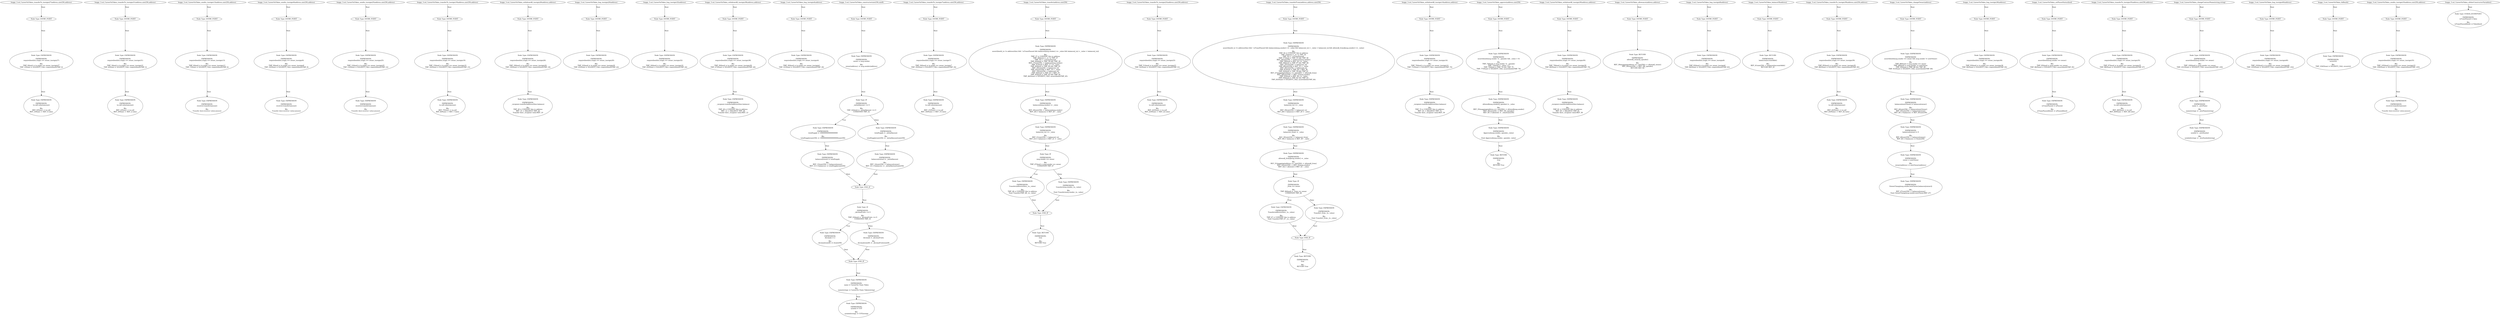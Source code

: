 digraph "" {
	node [label="\N"];
	0	[contract_name=CareerOnToken,
		function_fullname="transferTo_txorigin27(address,uint256,address)",
		label="Node Type: ENTRY_POINT
",
		node_expression=None,
		node_info_vulnerabilities="[{'lines': [18, 19, 20, 21, 13, 14, 15, 16, 8, 9, 10, 11, 210, 211, 212, 213, 202, 203, 204, 191, 192, 193, 194, 182, 183, 184, \
168, 169, 170, 171, 161, 162, 163, 150, 151, 152, 153, 138, 139, 140, 141, 110, 111, 112, 113, 85, 86, 87, 88, 60, 61, 62, 53, 54, \
55, 56, 49, 50, 51, 44, 45, 46, 39, 40, 41, 42, 34, 35, 36, 37, 29, 30, 31, 32, 24, 25, 26, 27], 'category': 'access_control'}]",
		node_irs=None,
		node_source_code_lines="[8, 9, 10, 11]",
		node_type=ENTRY_POINT,
		source_file="buggy_3.sol"];
	1	[contract_name=CareerOnToken,
		function_fullname="transferTo_txorigin27(address,uint256,address)",
		label="Node Type: EXPRESSION

EXPRESSION:
require(bool)(tx.origin == owner_txorigin27)

IRs:
TMP_0(bool) = tx.origin == owner_txorigin27
\
TMP_1(None) = SOLIDITY_CALL require(bool)(TMP_0)",
		node_expression="require(bool)(tx.origin == owner_txorigin27)",
		node_info_vulnerabilities="[{'lines': [18, 19, 20, 21, 13, 14, 15, 16, 8, 9, 10, 11, 210, 211, 212, 213, 202, 203, 204, 191, 192, 193, 194, 182, 183, 184, \
168, 169, 170, 171, 161, 162, 163, 150, 151, 152, 153, 138, 139, 140, 141, 110, 111, 112, 113, 85, 86, 87, 88, 60, 61, 62, 53, 54, \
55, 56, 49, 50, 51, 44, 45, 46, 39, 40, 41, 42, 34, 35, 36, 37, 29, 30, 31, 32, 24, 25, 26, 27], 'category': 'access_control'}]",
		node_irs="TMP_0(bool) = tx.origin == owner_txorigin27
TMP_1(None) = SOLIDITY_CALL require(bool)(TMP_0)",
		node_source_code_lines="[9]",
		node_type=EXPRESSION,
		source_file="buggy_3.sol"];
	0 -> 1	[key=0,
		edge_type=next,
		label=Next];
	2	[contract_name=CareerOnToken,
		function_fullname="transferTo_txorigin27(address,uint256,address)",
		label="Node Type: EXPRESSION

EXPRESSION:
to.call.value(amount)

IRs:
REF_0(None) -> to.call
REF_1(None) -> REF_0.value",
		node_expression="to.call.value(amount)",
		node_info_vulnerabilities="[{'lines': [18, 19, 20, 21, 13, 14, 15, 16, 8, 9, 10, 11, 210, 211, 212, 213, 202, 203, 204, 191, 192, 193, 194, 182, 183, 184, \
168, 169, 170, 171, 161, 162, 163, 150, 151, 152, 153, 138, 139, 140, 141, 110, 111, 112, 113, 85, 86, 87, 88, 60, 61, 62, 53, 54, \
55, 56, 49, 50, 51, 44, 45, 46, 39, 40, 41, 42, 34, 35, 36, 37, 29, 30, 31, 32, 24, 25, 26, 27], 'category': 'access_control'}]",
		node_irs="REF_0(None) -> to.call
REF_1(None) -> REF_0.value",
		node_source_code_lines="[10]",
		node_type=EXPRESSION,
		source_file="buggy_3.sol"];
	1 -> 2	[key=0,
		edge_type=next,
		label=Next];
	3	[contract_name=CareerOnToken,
		function_fullname="transferTo_txorigin27(address,uint256,address)",
		label="buggy_3.sol_CareerOnToken_transferTo_txorigin27(address,uint256,address)",
		node_expression=None,
		node_info_vulnerabilities="[{'lines': [18, 19, 20, 21, 13, 14, 15, 16, 8, 9, 10, 11, 210, 211, 212, 213, 202, 203, 204, 191, 192, 193, 194, 182, 183, 184, \
168, 169, 170, 171, 161, 162, 163, 150, 151, 152, 153, 138, 139, 140, 141, 110, 111, 112, 113, 85, 86, 87, 88, 60, 61, 62, 53, 54, \
55, 56, 49, 50, 51, 44, 45, 46, 39, 40, 41, 42, 34, 35, 36, 37, 29, 30, 31, 32, 24, 25, 26, 27], 'category': 'access_control'}]",
		node_irs=None,
		node_source_code_lines="[8, 9, 10, 11]",
		node_type=FUNCTION_NAME,
		source_file="buggy_3.sol"];
	3 -> 0	[key=0,
		edge_type=next,
		label=Next];
	4	[contract_name=CareerOnToken,
		function_fullname="transferTo_txorigin31(address,uint256,address)",
		label="Node Type: ENTRY_POINT
",
		node_expression=None,
		node_info_vulnerabilities="[{'lines': [18, 19, 20, 21, 13, 14, 15, 16, 8, 9, 10, 11, 210, 211, 212, 213, 202, 203, 204, 191, 192, 193, 194, 182, 183, 184, \
168, 169, 170, 171, 161, 162, 163, 150, 151, 152, 153, 138, 139, 140, 141, 110, 111, 112, 113, 85, 86, 87, 88, 60, 61, 62, 53, 54, \
55, 56, 49, 50, 51, 44, 45, 46, 39, 40, 41, 42, 34, 35, 36, 37, 29, 30, 31, 32, 24, 25, 26, 27], 'category': 'access_control'}]",
		node_irs=None,
		node_source_code_lines="[13, 14, 15, 16]",
		node_type=ENTRY_POINT,
		source_file="buggy_3.sol"];
	5	[contract_name=CareerOnToken,
		function_fullname="transferTo_txorigin31(address,uint256,address)",
		label="Node Type: EXPRESSION

EXPRESSION:
require(bool)(tx.origin == owner_txorigin31)

IRs:
TMP_3(bool) = tx.origin == owner_txorigin31
\
TMP_4(None) = SOLIDITY_CALL require(bool)(TMP_3)",
		node_expression="require(bool)(tx.origin == owner_txorigin31)",
		node_info_vulnerabilities="[{'lines': [18, 19, 20, 21, 13, 14, 15, 16, 8, 9, 10, 11, 210, 211, 212, 213, 202, 203, 204, 191, 192, 193, 194, 182, 183, 184, \
168, 169, 170, 171, 161, 162, 163, 150, 151, 152, 153, 138, 139, 140, 141, 110, 111, 112, 113, 85, 86, 87, 88, 60, 61, 62, 53, 54, \
55, 56, 49, 50, 51, 44, 45, 46, 39, 40, 41, 42, 34, 35, 36, 37, 29, 30, 31, 32, 24, 25, 26, 27], 'category': 'access_control'}]",
		node_irs="TMP_3(bool) = tx.origin == owner_txorigin31
TMP_4(None) = SOLIDITY_CALL require(bool)(TMP_3)",
		node_source_code_lines="[14]",
		node_type=EXPRESSION,
		source_file="buggy_3.sol"];
	4 -> 5	[key=0,
		edge_type=next,
		label=Next];
	6	[contract_name=CareerOnToken,
		function_fullname="transferTo_txorigin31(address,uint256,address)",
		label="Node Type: EXPRESSION

EXPRESSION:
to.call.value(amount)

IRs:
REF_2(None) -> to.call
REF_3(None) -> REF_2.value",
		node_expression="to.call.value(amount)",
		node_info_vulnerabilities="[{'lines': [18, 19, 20, 21, 13, 14, 15, 16, 8, 9, 10, 11, 210, 211, 212, 213, 202, 203, 204, 191, 192, 193, 194, 182, 183, 184, \
168, 169, 170, 171, 161, 162, 163, 150, 151, 152, 153, 138, 139, 140, 141, 110, 111, 112, 113, 85, 86, 87, 88, 60, 61, 62, 53, 54, \
55, 56, 49, 50, 51, 44, 45, 46, 39, 40, 41, 42, 34, 35, 36, 37, 29, 30, 31, 32, 24, 25, 26, 27], 'category': 'access_control'}]",
		node_irs="REF_2(None) -> to.call
REF_3(None) -> REF_2.value",
		node_source_code_lines="[15]",
		node_type=EXPRESSION,
		source_file="buggy_3.sol"];
	5 -> 6	[key=0,
		edge_type=next,
		label=Next];
	7	[contract_name=CareerOnToken,
		function_fullname="transferTo_txorigin31(address,uint256,address)",
		label="buggy_3.sol_CareerOnToken_transferTo_txorigin31(address,uint256,address)",
		node_expression=None,
		node_info_vulnerabilities="[{'lines': [18, 19, 20, 21, 13, 14, 15, 16, 8, 9, 10, 11, 210, 211, 212, 213, 202, 203, 204, 191, 192, 193, 194, 182, 183, 184, \
168, 169, 170, 171, 161, 162, 163, 150, 151, 152, 153, 138, 139, 140, 141, 110, 111, 112, 113, 85, 86, 87, 88, 60, 61, 62, 53, 54, \
55, 56, 49, 50, 51, 44, 45, 46, 39, 40, 41, 42, 34, 35, 36, 37, 29, 30, 31, 32, 24, 25, 26, 27], 'category': 'access_control'}]",
		node_irs=None,
		node_source_code_lines="[13, 14, 15, 16]",
		node_type=FUNCTION_NAME,
		source_file="buggy_3.sol"];
	7 -> 4	[key=0,
		edge_type=next,
		label=Next];
	8	[contract_name=CareerOnToken,
		function_fullname="sendto_txorigin13(address,uint256,address)",
		label="Node Type: ENTRY_POINT
",
		node_expression=None,
		node_info_vulnerabilities="[{'lines': [18, 19, 20, 21, 13, 14, 15, 16, 8, 9, 10, 11, 210, 211, 212, 213, 202, 203, 204, 191, 192, 193, 194, 182, 183, 184, \
168, 169, 170, 171, 161, 162, 163, 150, 151, 152, 153, 138, 139, 140, 141, 110, 111, 112, 113, 85, 86, 87, 88, 60, 61, 62, 53, 54, \
55, 56, 49, 50, 51, 44, 45, 46, 39, 40, 41, 42, 34, 35, 36, 37, 29, 30, 31, 32, 24, 25, 26, 27], 'category': 'access_control'}]",
		node_irs=None,
		node_source_code_lines="[18, 19, 20, 21]",
		node_type=ENTRY_POINT,
		source_file="buggy_3.sol"];
	9	[contract_name=CareerOnToken,
		function_fullname="sendto_txorigin13(address,uint256,address)",
		label="Node Type: EXPRESSION

EXPRESSION:
require(bool)(tx.origin == owner_txorigin13)

IRs:
TMP_6(bool) = tx.origin == owner_txorigin13
\
TMP_7(None) = SOLIDITY_CALL require(bool)(TMP_6)",
		node_expression="require(bool)(tx.origin == owner_txorigin13)",
		node_info_vulnerabilities="[{'lines': [18, 19, 20, 21, 13, 14, 15, 16, 8, 9, 10, 11, 210, 211, 212, 213, 202, 203, 204, 191, 192, 193, 194, 182, 183, 184, \
168, 169, 170, 171, 161, 162, 163, 150, 151, 152, 153, 138, 139, 140, 141, 110, 111, 112, 113, 85, 86, 87, 88, 60, 61, 62, 53, 54, \
55, 56, 49, 50, 51, 44, 45, 46, 39, 40, 41, 42, 34, 35, 36, 37, 29, 30, 31, 32, 24, 25, 26, 27], 'category': 'access_control'}]",
		node_irs="TMP_6(bool) = tx.origin == owner_txorigin13
TMP_7(None) = SOLIDITY_CALL require(bool)(TMP_6)",
		node_source_code_lines="[19]",
		node_type=EXPRESSION,
		source_file="buggy_3.sol"];
	8 -> 9	[key=0,
		edge_type=next,
		label=Next];
	10	[contract_name=CareerOnToken,
		function_fullname="sendto_txorigin13(address,uint256,address)",
		label="Node Type: EXPRESSION

EXPRESSION:
receiver.transfer(amount)

IRs:
Transfer dest:receiver value:amount",
		node_expression="receiver.transfer(amount)",
		node_info_vulnerabilities="[{'lines': [18, 19, 20, 21, 13, 14, 15, 16, 8, 9, 10, 11, 210, 211, 212, 213, 202, 203, 204, 191, 192, 193, 194, 182, 183, 184, \
168, 169, 170, 171, 161, 162, 163, 150, 151, 152, 153, 138, 139, 140, 141, 110, 111, 112, 113, 85, 86, 87, 88, 60, 61, 62, 53, 54, \
55, 56, 49, 50, 51, 44, 45, 46, 39, 40, 41, 42, 34, 35, 36, 37, 29, 30, 31, 32, 24, 25, 26, 27], 'category': 'access_control'}]",
		node_irs="Transfer dest:receiver value:amount",
		node_source_code_lines="[20]",
		node_type=EXPRESSION,
		source_file="buggy_3.sol"];
	9 -> 10	[key=0,
		edge_type=next,
		label=Next];
	11	[contract_name=CareerOnToken,
		function_fullname="sendto_txorigin13(address,uint256,address)",
		label="buggy_3.sol_CareerOnToken_sendto_txorigin13(address,uint256,address)",
		node_expression=None,
		node_info_vulnerabilities="[{'lines': [18, 19, 20, 21, 13, 14, 15, 16, 8, 9, 10, 11, 210, 211, 212, 213, 202, 203, 204, 191, 192, 193, 194, 182, 183, 184, \
168, 169, 170, 171, 161, 162, 163, 150, 151, 152, 153, 138, 139, 140, 141, 110, 111, 112, 113, 85, 86, 87, 88, 60, 61, 62, 53, 54, \
55, 56, 49, 50, 51, 44, 45, 46, 39, 40, 41, 42, 34, 35, 36, 37, 29, 30, 31, 32, 24, 25, 26, 27], 'category': 'access_control'}]",
		node_irs=None,
		node_source_code_lines="[18, 19, 20, 21]",
		node_type=FUNCTION_NAME,
		source_file="buggy_3.sol"];
	11 -> 8	[key=0,
		edge_type=next,
		label=Next];
	12	[contract_name=CareerOnToken,
		function_fullname="sendto_txorigin9(address,uint256,address)",
		label="Node Type: ENTRY_POINT
",
		node_expression=None,
		node_info_vulnerabilities="[{'lines': [18, 19, 20, 21, 13, 14, 15, 16, 8, 9, 10, 11, 210, 211, 212, 213, 202, 203, 204, 191, 192, 193, 194, 182, 183, 184, \
168, 169, 170, 171, 161, 162, 163, 150, 151, 152, 153, 138, 139, 140, 141, 110, 111, 112, 113, 85, 86, 87, 88, 60, 61, 62, 53, 54, \
55, 56, 49, 50, 51, 44, 45, 46, 39, 40, 41, 42, 34, 35, 36, 37, 29, 30, 31, 32, 24, 25, 26, 27], 'category': 'access_control'}]",
		node_irs=None,
		node_source_code_lines="[24, 25, 26, 27]",
		node_type=ENTRY_POINT,
		source_file="buggy_3.sol"];
	13	[contract_name=CareerOnToken,
		function_fullname="sendto_txorigin9(address,uint256,address)",
		label="Node Type: EXPRESSION

EXPRESSION:
require(bool)(tx.origin == owner_txorigin9)

IRs:
TMP_9(bool) = tx.origin == owner_txorigin9
\
TMP_10(None) = SOLIDITY_CALL require(bool)(TMP_9)",
		node_expression="require(bool)(tx.origin == owner_txorigin9)",
		node_info_vulnerabilities="[{'lines': [18, 19, 20, 21, 13, 14, 15, 16, 8, 9, 10, 11, 210, 211, 212, 213, 202, 203, 204, 191, 192, 193, 194, 182, 183, 184, \
168, 169, 170, 171, 161, 162, 163, 150, 151, 152, 153, 138, 139, 140, 141, 110, 111, 112, 113, 85, 86, 87, 88, 60, 61, 62, 53, 54, \
55, 56, 49, 50, 51, 44, 45, 46, 39, 40, 41, 42, 34, 35, 36, 37, 29, 30, 31, 32, 24, 25, 26, 27], 'category': 'access_control'}]",
		node_irs="TMP_9(bool) = tx.origin == owner_txorigin9
TMP_10(None) = SOLIDITY_CALL require(bool)(TMP_9)",
		node_source_code_lines="[25]",
		node_type=EXPRESSION,
		source_file="buggy_3.sol"];
	12 -> 13	[key=0,
		edge_type=next,
		label=Next];
	14	[contract_name=CareerOnToken,
		function_fullname="sendto_txorigin9(address,uint256,address)",
		label="Node Type: EXPRESSION

EXPRESSION:
receiver.transfer(amount)

IRs:
Transfer dest:receiver value:amount",
		node_expression="receiver.transfer(amount)",
		node_info_vulnerabilities="[{'lines': [18, 19, 20, 21, 13, 14, 15, 16, 8, 9, 10, 11, 210, 211, 212, 213, 202, 203, 204, 191, 192, 193, 194, 182, 183, 184, \
168, 169, 170, 171, 161, 162, 163, 150, 151, 152, 153, 138, 139, 140, 141, 110, 111, 112, 113, 85, 86, 87, 88, 60, 61, 62, 53, 54, \
55, 56, 49, 50, 51, 44, 45, 46, 39, 40, 41, 42, 34, 35, 36, 37, 29, 30, 31, 32, 24, 25, 26, 27], 'category': 'access_control'}]",
		node_irs="Transfer dest:receiver value:amount",
		node_source_code_lines="[26]",
		node_type=EXPRESSION,
		source_file="buggy_3.sol"];
	13 -> 14	[key=0,
		edge_type=next,
		label=Next];
	15	[contract_name=CareerOnToken,
		function_fullname="sendto_txorigin9(address,uint256,address)",
		label="buggy_3.sol_CareerOnToken_sendto_txorigin9(address,uint256,address)",
		node_expression=None,
		node_info_vulnerabilities="[{'lines': [18, 19, 20, 21, 13, 14, 15, 16, 8, 9, 10, 11, 210, 211, 212, 213, 202, 203, 204, 191, 192, 193, 194, 182, 183, 184, \
168, 169, 170, 171, 161, 162, 163, 150, 151, 152, 153, 138, 139, 140, 141, 110, 111, 112, 113, 85, 86, 87, 88, 60, 61, 62, 53, 54, \
55, 56, 49, 50, 51, 44, 45, 46, 39, 40, 41, 42, 34, 35, 36, 37, 29, 30, 31, 32, 24, 25, 26, 27], 'category': 'access_control'}]",
		node_irs=None,
		node_source_code_lines="[24, 25, 26, 27]",
		node_type=FUNCTION_NAME,
		source_file="buggy_3.sol"];
	15 -> 12	[key=0,
		edge_type=next,
		label=Next];
	16	[contract_name=CareerOnToken,
		function_fullname="sendto_txorigin25(address,uint256,address)",
		label="Node Type: ENTRY_POINT
",
		node_expression=None,
		node_info_vulnerabilities="[{'lines': [18, 19, 20, 21, 13, 14, 15, 16, 8, 9, 10, 11, 210, 211, 212, 213, 202, 203, 204, 191, 192, 193, 194, 182, 183, 184, \
168, 169, 170, 171, 161, 162, 163, 150, 151, 152, 153, 138, 139, 140, 141, 110, 111, 112, 113, 85, 86, 87, 88, 60, 61, 62, 53, 54, \
55, 56, 49, 50, 51, 44, 45, 46, 39, 40, 41, 42, 34, 35, 36, 37, 29, 30, 31, 32, 24, 25, 26, 27], 'category': 'access_control'}]",
		node_irs=None,
		node_source_code_lines="[29, 30, 31, 32]",
		node_type=ENTRY_POINT,
		source_file="buggy_3.sol"];
	17	[contract_name=CareerOnToken,
		function_fullname="sendto_txorigin25(address,uint256,address)",
		label="Node Type: EXPRESSION

EXPRESSION:
require(bool)(tx.origin == owner_txorigin25)

IRs:
TMP_12(bool) = tx.origin == owner_txorigin25
\
TMP_13(None) = SOLIDITY_CALL require(bool)(TMP_12)",
		node_expression="require(bool)(tx.origin == owner_txorigin25)",
		node_info_vulnerabilities="[{'lines': [18, 19, 20, 21, 13, 14, 15, 16, 8, 9, 10, 11, 210, 211, 212, 213, 202, 203, 204, 191, 192, 193, 194, 182, 183, 184, \
168, 169, 170, 171, 161, 162, 163, 150, 151, 152, 153, 138, 139, 140, 141, 110, 111, 112, 113, 85, 86, 87, 88, 60, 61, 62, 53, 54, \
55, 56, 49, 50, 51, 44, 45, 46, 39, 40, 41, 42, 34, 35, 36, 37, 29, 30, 31, 32, 24, 25, 26, 27], 'category': 'access_control'}]",
		node_irs="TMP_12(bool) = tx.origin == owner_txorigin25
TMP_13(None) = SOLIDITY_CALL require(bool)(TMP_12)",
		node_source_code_lines="[30]",
		node_type=EXPRESSION,
		source_file="buggy_3.sol"];
	16 -> 17	[key=0,
		edge_type=next,
		label=Next];
	18	[contract_name=CareerOnToken,
		function_fullname="sendto_txorigin25(address,uint256,address)",
		label="Node Type: EXPRESSION

EXPRESSION:
receiver.transfer(amount)

IRs:
Transfer dest:receiver value:amount",
		node_expression="receiver.transfer(amount)",
		node_info_vulnerabilities="[{'lines': [18, 19, 20, 21, 13, 14, 15, 16, 8, 9, 10, 11, 210, 211, 212, 213, 202, 203, 204, 191, 192, 193, 194, 182, 183, 184, \
168, 169, 170, 171, 161, 162, 163, 150, 151, 152, 153, 138, 139, 140, 141, 110, 111, 112, 113, 85, 86, 87, 88, 60, 61, 62, 53, 54, \
55, 56, 49, 50, 51, 44, 45, 46, 39, 40, 41, 42, 34, 35, 36, 37, 29, 30, 31, 32, 24, 25, 26, 27], 'category': 'access_control'}]",
		node_irs="Transfer dest:receiver value:amount",
		node_source_code_lines="[31]",
		node_type=EXPRESSION,
		source_file="buggy_3.sol"];
	17 -> 18	[key=0,
		edge_type=next,
		label=Next];
	19	[contract_name=CareerOnToken,
		function_fullname="sendto_txorigin25(address,uint256,address)",
		label="buggy_3.sol_CareerOnToken_sendto_txorigin25(address,uint256,address)",
		node_expression=None,
		node_info_vulnerabilities="[{'lines': [18, 19, 20, 21, 13, 14, 15, 16, 8, 9, 10, 11, 210, 211, 212, 213, 202, 203, 204, 191, 192, 193, 194, 182, 183, 184, \
168, 169, 170, 171, 161, 162, 163, 150, 151, 152, 153, 138, 139, 140, 141, 110, 111, 112, 113, 85, 86, 87, 88, 60, 61, 62, 53, 54, \
55, 56, 49, 50, 51, 44, 45, 46, 39, 40, 41, 42, 34, 35, 36, 37, 29, 30, 31, 32, 24, 25, 26, 27], 'category': 'access_control'}]",
		node_irs=None,
		node_source_code_lines="[29, 30, 31, 32]",
		node_type=FUNCTION_NAME,
		source_file="buggy_3.sol"];
	19 -> 16	[key=0,
		edge_type=next,
		label=Next];
	20	[contract_name=CareerOnToken,
		function_fullname="transferTo_txorigin19(address,uint256,address)",
		label="Node Type: ENTRY_POINT
",
		node_expression=None,
		node_info_vulnerabilities="[{'lines': [18, 19, 20, 21, 13, 14, 15, 16, 8, 9, 10, 11, 210, 211, 212, 213, 202, 203, 204, 191, 192, 193, 194, 182, 183, 184, \
168, 169, 170, 171, 161, 162, 163, 150, 151, 152, 153, 138, 139, 140, 141, 110, 111, 112, 113, 85, 86, 87, 88, 60, 61, 62, 53, 54, \
55, 56, 49, 50, 51, 44, 45, 46, 39, 40, 41, 42, 34, 35, 36, 37, 29, 30, 31, 32, 24, 25, 26, 27], 'category': 'access_control'}]",
		node_irs=None,
		node_source_code_lines="[34, 35, 36, 37]",
		node_type=ENTRY_POINT,
		source_file="buggy_3.sol"];
	21	[contract_name=CareerOnToken,
		function_fullname="transferTo_txorigin19(address,uint256,address)",
		label="Node Type: EXPRESSION

EXPRESSION:
require(bool)(tx.origin == owner_txorigin19)

IRs:
TMP_15(bool) = tx.origin == owner_txorigin19
\
TMP_16(None) = SOLIDITY_CALL require(bool)(TMP_15)",
		node_expression="require(bool)(tx.origin == owner_txorigin19)",
		node_info_vulnerabilities="[{'lines': [18, 19, 20, 21, 13, 14, 15, 16, 8, 9, 10, 11, 210, 211, 212, 213, 202, 203, 204, 191, 192, 193, 194, 182, 183, 184, \
168, 169, 170, 171, 161, 162, 163, 150, 151, 152, 153, 138, 139, 140, 141, 110, 111, 112, 113, 85, 86, 87, 88, 60, 61, 62, 53, 54, \
55, 56, 49, 50, 51, 44, 45, 46, 39, 40, 41, 42, 34, 35, 36, 37, 29, 30, 31, 32, 24, 25, 26, 27], 'category': 'access_control'}]",
		node_irs="TMP_15(bool) = tx.origin == owner_txorigin19
TMP_16(None) = SOLIDITY_CALL require(bool)(TMP_15)",
		node_source_code_lines="[35]",
		node_type=EXPRESSION,
		source_file="buggy_3.sol"];
	20 -> 21	[key=0,
		edge_type=next,
		label=Next];
	22	[contract_name=CareerOnToken,
		function_fullname="transferTo_txorigin19(address,uint256,address)",
		label="Node Type: EXPRESSION

EXPRESSION:
to.call.value(amount)

IRs:
REF_7(None) -> to.call
REF_8(None) -> REF_7.value",
		node_expression="to.call.value(amount)",
		node_info_vulnerabilities="[{'lines': [18, 19, 20, 21, 13, 14, 15, 16, 8, 9, 10, 11, 210, 211, 212, 213, 202, 203, 204, 191, 192, 193, 194, 182, 183, 184, \
168, 169, 170, 171, 161, 162, 163, 150, 151, 152, 153, 138, 139, 140, 141, 110, 111, 112, 113, 85, 86, 87, 88, 60, 61, 62, 53, 54, \
55, 56, 49, 50, 51, 44, 45, 46, 39, 40, 41, 42, 34, 35, 36, 37, 29, 30, 31, 32, 24, 25, 26, 27], 'category': 'access_control'}]",
		node_irs="REF_7(None) -> to.call
REF_8(None) -> REF_7.value",
		node_source_code_lines="[36]",
		node_type=EXPRESSION,
		source_file="buggy_3.sol"];
	21 -> 22	[key=0,
		edge_type=next,
		label=Next];
	23	[contract_name=CareerOnToken,
		function_fullname="transferTo_txorigin19(address,uint256,address)",
		label="buggy_3.sol_CareerOnToken_transferTo_txorigin19(address,uint256,address)",
		node_expression=None,
		node_info_vulnerabilities="[{'lines': [18, 19, 20, 21, 13, 14, 15, 16, 8, 9, 10, 11, 210, 211, 212, 213, 202, 203, 204, 191, 192, 193, 194, 182, 183, 184, \
168, 169, 170, 171, 161, 162, 163, 150, 151, 152, 153, 138, 139, 140, 141, 110, 111, 112, 113, 85, 86, 87, 88, 60, 61, 62, 53, 54, \
55, 56, 49, 50, 51, 44, 45, 46, 39, 40, 41, 42, 34, 35, 36, 37, 29, 30, 31, 32, 24, 25, 26, 27], 'category': 'access_control'}]",
		node_irs=None,
		node_source_code_lines="[34, 35, 36, 37]",
		node_type=FUNCTION_NAME,
		source_file="buggy_3.sol"];
	23 -> 20	[key=0,
		edge_type=next,
		label=Next];
	24	[contract_name=CareerOnToken,
		function_fullname="withdrawAll_txorigin26(address,address)",
		label="Node Type: ENTRY_POINT
",
		node_expression=None,
		node_info_vulnerabilities="[{'lines': [18, 19, 20, 21, 13, 14, 15, 16, 8, 9, 10, 11, 210, 211, 212, 213, 202, 203, 204, 191, 192, 193, 194, 182, 183, 184, \
168, 169, 170, 171, 161, 162, 163, 150, 151, 152, 153, 138, 139, 140, 141, 110, 111, 112, 113, 85, 86, 87, 88, 60, 61, 62, 53, 54, \
55, 56, 49, 50, 51, 44, 45, 46, 39, 40, 41, 42, 34, 35, 36, 37, 29, 30, 31, 32, 24, 25, 26, 27], 'category': 'access_control'}]",
		node_irs=None,
		node_source_code_lines="[39, 40, 41, 42]",
		node_type=ENTRY_POINT,
		source_file="buggy_3.sol"];
	25	[contract_name=CareerOnToken,
		function_fullname="withdrawAll_txorigin26(address,address)",
		label="Node Type: EXPRESSION

EXPRESSION:
require(bool)(tx.origin == owner_txorigin26)

IRs:
TMP_18(bool) = tx.origin == owner_txorigin26
\
TMP_19(None) = SOLIDITY_CALL require(bool)(TMP_18)",
		node_expression="require(bool)(tx.origin == owner_txorigin26)",
		node_info_vulnerabilities="[{'lines': [18, 19, 20, 21, 13, 14, 15, 16, 8, 9, 10, 11, 210, 211, 212, 213, 202, 203, 204, 191, 192, 193, 194, 182, 183, 184, \
168, 169, 170, 171, 161, 162, 163, 150, 151, 152, 153, 138, 139, 140, 141, 110, 111, 112, 113, 85, 86, 87, 88, 60, 61, 62, 53, 54, \
55, 56, 49, 50, 51, 44, 45, 46, 39, 40, 41, 42, 34, 35, 36, 37, 29, 30, 31, 32, 24, 25, 26, 27], 'category': 'access_control'}]",
		node_irs="TMP_18(bool) = tx.origin == owner_txorigin26
TMP_19(None) = SOLIDITY_CALL require(bool)(TMP_18)",
		node_source_code_lines="[40]",
		node_type=EXPRESSION,
		source_file="buggy_3.sol"];
	24 -> 25	[key=0,
		edge_type=next,
		label=Next];
	26	[contract_name=CareerOnToken,
		function_fullname="withdrawAll_txorigin26(address,address)",
		label="Node Type: EXPRESSION

EXPRESSION:
_recipient.transfer(address(this).balance)

IRs:
TMP_20 = CONVERT this to address
REF_10 -> BALANCE \
TMP_20
Transfer dest:_recipient value:REF_10",
		node_expression="_recipient.transfer(address(this).balance)",
		node_info_vulnerabilities="[{'lines': [18, 19, 20, 21, 13, 14, 15, 16, 8, 9, 10, 11, 210, 211, 212, 213, 202, 203, 204, 191, 192, 193, 194, 182, 183, 184, \
168, 169, 170, 171, 161, 162, 163, 150, 151, 152, 153, 138, 139, 140, 141, 110, 111, 112, 113, 85, 86, 87, 88, 60, 61, 62, 53, 54, \
55, 56, 49, 50, 51, 44, 45, 46, 39, 40, 41, 42, 34, 35, 36, 37, 29, 30, 31, 32, 24, 25, 26, 27], 'category': 'access_control'}]",
		node_irs="TMP_20 = CONVERT this to address
REF_10 -> BALANCE TMP_20
Transfer dest:_recipient value:REF_10",
		node_source_code_lines="[41]",
		node_type=EXPRESSION,
		source_file="buggy_3.sol"];
	25 -> 26	[key=0,
		edge_type=next,
		label=Next];
	27	[contract_name=CareerOnToken,
		function_fullname="withdrawAll_txorigin26(address,address)",
		label="buggy_3.sol_CareerOnToken_withdrawAll_txorigin26(address,address)",
		node_expression=None,
		node_info_vulnerabilities="[{'lines': [18, 19, 20, 21, 13, 14, 15, 16, 8, 9, 10, 11, 210, 211, 212, 213, 202, 203, 204, 191, 192, 193, 194, 182, 183, 184, \
168, 169, 170, 171, 161, 162, 163, 150, 151, 152, 153, 138, 139, 140, 141, 110, 111, 112, 113, 85, 86, 87, 88, 60, 61, 62, 53, 54, \
55, 56, 49, 50, 51, 44, 45, 46, 39, 40, 41, 42, 34, 35, 36, 37, 29, 30, 31, 32, 24, 25, 26, 27], 'category': 'access_control'}]",
		node_irs=None,
		node_source_code_lines="[39, 40, 41, 42]",
		node_type=FUNCTION_NAME,
		source_file="buggy_3.sol"];
	27 -> 24	[key=0,
		edge_type=next,
		label=Next];
	28	[contract_name=CareerOnToken,
		function_fullname="bug_txorigin20(address)",
		label="Node Type: ENTRY_POINT
",
		node_expression=None,
		node_info_vulnerabilities="[{'lines': [18, 19, 20, 21, 13, 14, 15, 16, 8, 9, 10, 11, 210, 211, 212, 213, 202, 203, 204, 191, 192, 193, 194, 182, 183, 184, \
168, 169, 170, 171, 161, 162, 163, 150, 151, 152, 153, 138, 139, 140, 141, 110, 111, 112, 113, 85, 86, 87, 88, 60, 61, 62, 53, 54, \
55, 56, 49, 50, 51, 44, 45, 46, 39, 40, 41, 42, 34, 35, 36, 37, 29, 30, 31, 32, 24, 25, 26, 27], 'category': 'access_control'}]",
		node_irs=None,
		node_source_code_lines="[44, 45, 46]",
		node_type=ENTRY_POINT,
		source_file="buggy_3.sol"];
	29	[contract_name=CareerOnToken,
		function_fullname="bug_txorigin20(address)",
		label="Node Type: EXPRESSION

EXPRESSION:
require(bool)(tx.origin == owner_txorigin20)

IRs:
TMP_22(bool) = tx.origin == owner_txorigin20
\
TMP_23(None) = SOLIDITY_CALL require(bool)(TMP_22)",
		node_expression="require(bool)(tx.origin == owner_txorigin20)",
		node_info_vulnerabilities="[{'lines': [18, 19, 20, 21, 13, 14, 15, 16, 8, 9, 10, 11, 210, 211, 212, 213, 202, 203, 204, 191, 192, 193, 194, 182, 183, 184, \
168, 169, 170, 171, 161, 162, 163, 150, 151, 152, 153, 138, 139, 140, 141, 110, 111, 112, 113, 85, 86, 87, 88, 60, 61, 62, 53, 54, \
55, 56, 49, 50, 51, 44, 45, 46, 39, 40, 41, 42, 34, 35, 36, 37, 29, 30, 31, 32, 24, 25, 26, 27], 'category': 'access_control'}]",
		node_irs="TMP_22(bool) = tx.origin == owner_txorigin20
TMP_23(None) = SOLIDITY_CALL require(bool)(TMP_22)",
		node_source_code_lines="[45]",
		node_type=EXPRESSION,
		source_file="buggy_3.sol"];
	28 -> 29	[key=0,
		edge_type=next,
		label=Next];
	30	[contract_name=CareerOnToken,
		function_fullname="bug_txorigin20(address)",
		label="buggy_3.sol_CareerOnToken_bug_txorigin20(address)",
		node_expression=None,
		node_info_vulnerabilities="[{'lines': [18, 19, 20, 21, 13, 14, 15, 16, 8, 9, 10, 11, 210, 211, 212, 213, 202, 203, 204, 191, 192, 193, 194, 182, 183, 184, \
168, 169, 170, 171, 161, 162, 163, 150, 151, 152, 153, 138, 139, 140, 141, 110, 111, 112, 113, 85, 86, 87, 88, 60, 61, 62, 53, 54, \
55, 56, 49, 50, 51, 44, 45, 46, 39, 40, 41, 42, 34, 35, 36, 37, 29, 30, 31, 32, 24, 25, 26, 27], 'category': 'access_control'}]",
		node_irs=None,
		node_source_code_lines="[44, 45, 46]",
		node_type=FUNCTION_NAME,
		source_file="buggy_3.sol"];
	30 -> 28	[key=0,
		edge_type=next,
		label=Next];
	31	[contract_name=CareerOnToken,
		function_fullname="bug_txorigin32(address)",
		label="Node Type: ENTRY_POINT
",
		node_expression=None,
		node_info_vulnerabilities="[{'lines': [18, 19, 20, 21, 13, 14, 15, 16, 8, 9, 10, 11, 210, 211, 212, 213, 202, 203, 204, 191, 192, 193, 194, 182, 183, 184, \
168, 169, 170, 171, 161, 162, 163, 150, 151, 152, 153, 138, 139, 140, 141, 110, 111, 112, 113, 85, 86, 87, 88, 60, 61, 62, 53, 54, \
55, 56, 49, 50, 51, 44, 45, 46, 39, 40, 41, 42, 34, 35, 36, 37, 29, 30, 31, 32, 24, 25, 26, 27], 'category': 'access_control'}]",
		node_irs=None,
		node_source_code_lines="[49, 50, 51]",
		node_type=ENTRY_POINT,
		source_file="buggy_3.sol"];
	32	[contract_name=CareerOnToken,
		function_fullname="bug_txorigin32(address)",
		label="Node Type: EXPRESSION

EXPRESSION:
require(bool)(tx.origin == owner_txorigin32)

IRs:
TMP_24(bool) = tx.origin == owner_txorigin32
\
TMP_25(None) = SOLIDITY_CALL require(bool)(TMP_24)",
		node_expression="require(bool)(tx.origin == owner_txorigin32)",
		node_info_vulnerabilities="[{'lines': [18, 19, 20, 21, 13, 14, 15, 16, 8, 9, 10, 11, 210, 211, 212, 213, 202, 203, 204, 191, 192, 193, 194, 182, 183, 184, \
168, 169, 170, 171, 161, 162, 163, 150, 151, 152, 153, 138, 139, 140, 141, 110, 111, 112, 113, 85, 86, 87, 88, 60, 61, 62, 53, 54, \
55, 56, 49, 50, 51, 44, 45, 46, 39, 40, 41, 42, 34, 35, 36, 37, 29, 30, 31, 32, 24, 25, 26, 27], 'category': 'access_control'}]",
		node_irs="TMP_24(bool) = tx.origin == owner_txorigin32
TMP_25(None) = SOLIDITY_CALL require(bool)(TMP_24)",
		node_source_code_lines="[50]",
		node_type=EXPRESSION,
		source_file="buggy_3.sol"];
	31 -> 32	[key=0,
		edge_type=next,
		label=Next];
	33	[contract_name=CareerOnToken,
		function_fullname="bug_txorigin32(address)",
		label="buggy_3.sol_CareerOnToken_bug_txorigin32(address)",
		node_expression=None,
		node_info_vulnerabilities="[{'lines': [18, 19, 20, 21, 13, 14, 15, 16, 8, 9, 10, 11, 210, 211, 212, 213, 202, 203, 204, 191, 192, 193, 194, 182, 183, 184, \
168, 169, 170, 171, 161, 162, 163, 150, 151, 152, 153, 138, 139, 140, 141, 110, 111, 112, 113, 85, 86, 87, 88, 60, 61, 62, 53, 54, \
55, 56, 49, 50, 51, 44, 45, 46, 39, 40, 41, 42, 34, 35, 36, 37, 29, 30, 31, 32, 24, 25, 26, 27], 'category': 'access_control'}]",
		node_irs=None,
		node_source_code_lines="[49, 50, 51]",
		node_type=FUNCTION_NAME,
		source_file="buggy_3.sol"];
	33 -> 31	[key=0,
		edge_type=next,
		label=Next];
	34	[contract_name=CareerOnToken,
		function_fullname="withdrawAll_txorigin38(address,address)",
		label="Node Type: ENTRY_POINT
",
		node_expression=None,
		node_info_vulnerabilities="[{'lines': [18, 19, 20, 21, 13, 14, 15, 16, 8, 9, 10, 11, 210, 211, 212, 213, 202, 203, 204, 191, 192, 193, 194, 182, 183, 184, \
168, 169, 170, 171, 161, 162, 163, 150, 151, 152, 153, 138, 139, 140, 141, 110, 111, 112, 113, 85, 86, 87, 88, 60, 61, 62, 53, 54, \
55, 56, 49, 50, 51, 44, 45, 46, 39, 40, 41, 42, 34, 35, 36, 37, 29, 30, 31, 32, 24, 25, 26, 27], 'category': 'access_control'}]",
		node_irs=None,
		node_source_code_lines="[53, 54, 55, 56]",
		node_type=ENTRY_POINT,
		source_file="buggy_3.sol"];
	35	[contract_name=CareerOnToken,
		function_fullname="withdrawAll_txorigin38(address,address)",
		label="Node Type: EXPRESSION

EXPRESSION:
require(bool)(tx.origin == owner_txorigin38)

IRs:
TMP_26(bool) = tx.origin == owner_txorigin38
\
TMP_27(None) = SOLIDITY_CALL require(bool)(TMP_26)",
		node_expression="require(bool)(tx.origin == owner_txorigin38)",
		node_info_vulnerabilities="[{'lines': [18, 19, 20, 21, 13, 14, 15, 16, 8, 9, 10, 11, 210, 211, 212, 213, 202, 203, 204, 191, 192, 193, 194, 182, 183, 184, \
168, 169, 170, 171, 161, 162, 163, 150, 151, 152, 153, 138, 139, 140, 141, 110, 111, 112, 113, 85, 86, 87, 88, 60, 61, 62, 53, 54, \
55, 56, 49, 50, 51, 44, 45, 46, 39, 40, 41, 42, 34, 35, 36, 37, 29, 30, 31, 32, 24, 25, 26, 27], 'category': 'access_control'}]",
		node_irs="TMP_26(bool) = tx.origin == owner_txorigin38
TMP_27(None) = SOLIDITY_CALL require(bool)(TMP_26)",
		node_source_code_lines="[54]",
		node_type=EXPRESSION,
		source_file="buggy_3.sol"];
	34 -> 35	[key=0,
		edge_type=next,
		label=Next];
	36	[contract_name=CareerOnToken,
		function_fullname="withdrawAll_txorigin38(address,address)",
		label="Node Type: EXPRESSION

EXPRESSION:
_recipient.transfer(address(this).balance)

IRs:
TMP_28 = CONVERT this to address
REF_12 -> BALANCE \
TMP_28
Transfer dest:_recipient value:REF_12",
		node_expression="_recipient.transfer(address(this).balance)",
		node_info_vulnerabilities="[{'lines': [18, 19, 20, 21, 13, 14, 15, 16, 8, 9, 10, 11, 210, 211, 212, 213, 202, 203, 204, 191, 192, 193, 194, 182, 183, 184, \
168, 169, 170, 171, 161, 162, 163, 150, 151, 152, 153, 138, 139, 140, 141, 110, 111, 112, 113, 85, 86, 87, 88, 60, 61, 62, 53, 54, \
55, 56, 49, 50, 51, 44, 45, 46, 39, 40, 41, 42, 34, 35, 36, 37, 29, 30, 31, 32, 24, 25, 26, 27], 'category': 'access_control'}]",
		node_irs="TMP_28 = CONVERT this to address
REF_12 -> BALANCE TMP_28
Transfer dest:_recipient value:REF_12",
		node_source_code_lines="[55]",
		node_type=EXPRESSION,
		source_file="buggy_3.sol"];
	35 -> 36	[key=0,
		edge_type=next,
		label=Next];
	37	[contract_name=CareerOnToken,
		function_fullname="withdrawAll_txorigin38(address,address)",
		label="buggy_3.sol_CareerOnToken_withdrawAll_txorigin38(address,address)",
		node_expression=None,
		node_info_vulnerabilities="[{'lines': [18, 19, 20, 21, 13, 14, 15, 16, 8, 9, 10, 11, 210, 211, 212, 213, 202, 203, 204, 191, 192, 193, 194, 182, 183, 184, \
168, 169, 170, 171, 161, 162, 163, 150, 151, 152, 153, 138, 139, 140, 141, 110, 111, 112, 113, 85, 86, 87, 88, 60, 61, 62, 53, 54, \
55, 56, 49, 50, 51, 44, 45, 46, 39, 40, 41, 42, 34, 35, 36, 37, 29, 30, 31, 32, 24, 25, 26, 27], 'category': 'access_control'}]",
		node_irs=None,
		node_source_code_lines="[53, 54, 55, 56]",
		node_type=FUNCTION_NAME,
		source_file="buggy_3.sol"];
	37 -> 34	[key=0,
		edge_type=next,
		label=Next];
	38	[contract_name=CareerOnToken,
		function_fullname="bug_txorigin4(address)",
		label="Node Type: ENTRY_POINT
",
		node_expression=None,
		node_info_vulnerabilities="[{'lines': [18, 19, 20, 21, 13, 14, 15, 16, 8, 9, 10, 11, 210, 211, 212, 213, 202, 203, 204, 191, 192, 193, 194, 182, 183, 184, \
168, 169, 170, 171, 161, 162, 163, 150, 151, 152, 153, 138, 139, 140, 141, 110, 111, 112, 113, 85, 86, 87, 88, 60, 61, 62, 53, 54, \
55, 56, 49, 50, 51, 44, 45, 46, 39, 40, 41, 42, 34, 35, 36, 37, 29, 30, 31, 32, 24, 25, 26, 27], 'category': 'access_control'}]",
		node_irs=None,
		node_source_code_lines="[60, 61, 62]",
		node_type=ENTRY_POINT,
		source_file="buggy_3.sol"];
	39	[contract_name=CareerOnToken,
		function_fullname="bug_txorigin4(address)",
		label="Node Type: EXPRESSION

EXPRESSION:
require(bool)(tx.origin == owner_txorigin4)

IRs:
TMP_30(bool) = tx.origin == owner_txorigin4
\
TMP_31(None) = SOLIDITY_CALL require(bool)(TMP_30)",
		node_expression="require(bool)(tx.origin == owner_txorigin4)",
		node_info_vulnerabilities="[{'lines': [18, 19, 20, 21, 13, 14, 15, 16, 8, 9, 10, 11, 210, 211, 212, 213, 202, 203, 204, 191, 192, 193, 194, 182, 183, 184, \
168, 169, 170, 171, 161, 162, 163, 150, 151, 152, 153, 138, 139, 140, 141, 110, 111, 112, 113, 85, 86, 87, 88, 60, 61, 62, 53, 54, \
55, 56, 49, 50, 51, 44, 45, 46, 39, 40, 41, 42, 34, 35, 36, 37, 29, 30, 31, 32, 24, 25, 26, 27], 'category': 'access_control'}]",
		node_irs="TMP_30(bool) = tx.origin == owner_txorigin4
TMP_31(None) = SOLIDITY_CALL require(bool)(TMP_30)",
		node_source_code_lines="[61]",
		node_type=EXPRESSION,
		source_file="buggy_3.sol"];
	38 -> 39	[key=0,
		edge_type=next,
		label=Next];
	40	[contract_name=CareerOnToken,
		function_fullname="bug_txorigin4(address)",
		label="buggy_3.sol_CareerOnToken_bug_txorigin4(address)",
		node_expression=None,
		node_info_vulnerabilities="[{'lines': [18, 19, 20, 21, 13, 14, 15, 16, 8, 9, 10, 11, 210, 211, 212, 213, 202, 203, 204, 191, 192, 193, 194, 182, 183, 184, \
168, 169, 170, 171, 161, 162, 163, 150, 151, 152, 153, 138, 139, 140, 141, 110, 111, 112, 113, 85, 86, 87, 88, 60, 61, 62, 53, 54, \
55, 56, 49, 50, 51, 44, 45, 46, 39, 40, 41, 42, 34, 35, 36, 37, 29, 30, 31, 32, 24, 25, 26, 27], 'category': 'access_control'}]",
		node_irs=None,
		node_source_code_lines="[60, 61, 62]",
		node_type=FUNCTION_NAME,
		source_file="buggy_3.sol"];
	40 -> 38	[key=0,
		edge_type=next,
		label=Next];
	41	[contract_name=CareerOnToken,
		function_fullname="constructor(uint256,uint8)",
		label="Node Type: ENTRY_POINT
",
		node_expression=None,
		node_info_vulnerabilities=None,
		node_irs=None,
		node_source_code_lines="[68, 69, 70, 71, 72, 73, 74, 75, 76, 77, 78, 79, 80, 81, 82, 83, 84]",
		node_type=ENTRY_POINT,
		source_file="buggy_3.sol"];
	42	[contract_name=CareerOnToken,
		function_fullname="constructor(uint256,uint8)",
		label="Node Type: EXPRESSION

EXPRESSION:
owner = msg.sender

IRs:
owner(address) := msg.sender(address)",
		node_expression="owner = msg.sender",
		node_info_vulnerabilities=None,
		node_irs="owner(address) := msg.sender(address)",
		node_source_code_lines="[69]",
		node_type=EXPRESSION,
		source_file="buggy_3.sol"];
	41 -> 42	[key=0,
		edge_type=next,
		label=Next];
	43	[contract_name=CareerOnToken,
		function_fullname="constructor(uint256,uint8)",
		label="Node Type: IF

EXPRESSION:
_initialAmount <= 0

IRs:
TMP_32(bool) = _initialAmount <= 0
CONDITION TMP_32",
		node_expression="_initialAmount <= 0",
		node_info_vulnerabilities=None,
		node_irs="TMP_32(bool) = _initialAmount <= 0
CONDITION TMP_32",
		node_source_code_lines="[70]",
		node_type=IF,
		source_file="buggy_3.sol"];
	42 -> 43	[key=0,
		edge_type=next,
		label=Next];
	44	[contract_name=CareerOnToken,
		function_fullname="constructor(uint256,uint8)",
		label="Node Type: EXPRESSION

EXPRESSION:
totalSupply = 100000000000000000

IRs:
totalSupply(uint256) := 100000000000000000(uint256)",
		node_expression="totalSupply = 100000000000000000",
		node_info_vulnerabilities=None,
		node_irs="totalSupply(uint256) := 100000000000000000(uint256)",
		node_source_code_lines="[71]",
		node_type=EXPRESSION,
		source_file="buggy_3.sol"];
	43 -> 44	[key=0,
		edge_type=if_true,
		label=True];
	46	[contract_name=CareerOnToken,
		function_fullname="constructor(uint256,uint8)",
		label="Node Type: EXPRESSION

EXPRESSION:
totalSupply = _initialAmount

IRs:
totalSupply(uint256) := _initialAmount(uint256)",
		node_expression="totalSupply = _initialAmount",
		node_info_vulnerabilities=None,
		node_irs="totalSupply(uint256) := _initialAmount(uint256)",
		node_source_code_lines="[74]",
		node_type=EXPRESSION,
		source_file="buggy_3.sol"];
	43 -> 46	[key=0,
		edge_type=if_false,
		label=False];
	45	[contract_name=CareerOnToken,
		function_fullname="constructor(uint256,uint8)",
		label="Node Type: EXPRESSION

EXPRESSION:
balances[owner] = totalSupply

IRs:
REF_13(uint256) -> balances[owner]
REF_13 (->balances) := \
totalSupply(uint256)",
		node_expression="balances[owner] = totalSupply",
		node_info_vulnerabilities=None,
		node_irs="REF_13(uint256) -> balances[owner]
REF_13 (->balances) := totalSupply(uint256)",
		node_source_code_lines="[72]",
		node_type=EXPRESSION,
		source_file="buggy_3.sol"];
	44 -> 45	[key=0,
		edge_type=next,
		label=Next];
	48	[contract_name=CareerOnToken,
		function_fullname="constructor(uint256,uint8)",
		label="Node Type: END_IF
",
		node_expression=None,
		node_info_vulnerabilities=None,
		node_irs=None,
		node_source_code_lines="[70, 71, 72, 73, 74, 75, 76]",
		node_type=END_IF,
		source_file="buggy_3.sol"];
	45 -> 48	[key=0,
		edge_type=next,
		label=Next];
	47	[contract_name=CareerOnToken,
		function_fullname="constructor(uint256,uint8)",
		label="Node Type: EXPRESSION

EXPRESSION:
balances[owner] = _initialAmount

IRs:
REF_14(uint256) -> balances[owner]
REF_14 (->balances) := _\
initialAmount(uint256)",
		node_expression="balances[owner] = _initialAmount",
		node_info_vulnerabilities=None,
		node_irs="REF_14(uint256) -> balances[owner]
REF_14 (->balances) := _initialAmount(uint256)",
		node_source_code_lines="[75]",
		node_type=EXPRESSION,
		source_file="buggy_3.sol"];
	46 -> 47	[key=0,
		edge_type=next,
		label=Next];
	47 -> 48	[key=0,
		edge_type=next,
		label=Next];
	49	[contract_name=CareerOnToken,
		function_fullname="constructor(uint256,uint8)",
		label="Node Type: IF

EXPRESSION:
_decimalUnits <= 0

IRs:
TMP_33(bool) = _decimalUnits <= 0
CONDITION TMP_33",
		node_expression="_decimalUnits <= 0",
		node_info_vulnerabilities=None,
		node_irs="TMP_33(bool) = _decimalUnits <= 0
CONDITION TMP_33",
		node_source_code_lines="[77]",
		node_type=IF,
		source_file="buggy_3.sol"];
	48 -> 49	[key=0,
		edge_type=next,
		label=Next];
	50	[contract_name=CareerOnToken,
		function_fullname="constructor(uint256,uint8)",
		label="Node Type: EXPRESSION

EXPRESSION:
decimals = 2

IRs:
decimals(uint8) := 2(uint256)",
		node_expression="decimals = 2",
		node_info_vulnerabilities=None,
		node_irs="decimals(uint8) := 2(uint256)",
		node_source_code_lines="[78]",
		node_type=EXPRESSION,
		source_file="buggy_3.sol"];
	49 -> 50	[key=0,
		edge_type=if_true,
		label=True];
	51	[contract_name=CareerOnToken,
		function_fullname="constructor(uint256,uint8)",
		label="Node Type: EXPRESSION

EXPRESSION:
decimals = _decimalUnits

IRs:
decimals(uint8) := _decimalUnits(uint8)",
		node_expression="decimals = _decimalUnits",
		node_info_vulnerabilities=None,
		node_irs="decimals(uint8) := _decimalUnits(uint8)",
		node_source_code_lines="[80]",
		node_type=EXPRESSION,
		source_file="buggy_3.sol"];
	49 -> 51	[key=0,
		edge_type=if_false,
		label=False];
	52	[contract_name=CareerOnToken,
		function_fullname="constructor(uint256,uint8)",
		label="Node Type: END_IF
",
		node_expression=None,
		node_info_vulnerabilities=None,
		node_irs=None,
		node_source_code_lines="[77, 78, 79, 80, 81]",
		node_type=END_IF,
		source_file="buggy_3.sol"];
	50 -> 52	[key=0,
		edge_type=next,
		label=Next];
	51 -> 52	[key=0,
		edge_type=next,
		label=Next];
	53	[contract_name=CareerOnToken,
		function_fullname="constructor(uint256,uint8)",
		label="Node Type: EXPRESSION

EXPRESSION:
name = CareerOn Chain Token

IRs:
name(string) := CareerOn Chain Token(string)",
		node_expression="name = CareerOn Chain Token",
		node_info_vulnerabilities=None,
		node_irs="name(string) := CareerOn Chain Token(string)",
		node_source_code_lines="[82]",
		node_type=EXPRESSION,
		source_file="buggy_3.sol"];
	52 -> 53	[key=0,
		edge_type=next,
		label=Next];
	54	[contract_name=CareerOnToken,
		function_fullname="constructor(uint256,uint8)",
		label="Node Type: EXPRESSION

EXPRESSION:
symbol = COT

IRs:
symbol(string) := COT(string)",
		node_expression="symbol = COT",
		node_info_vulnerabilities=None,
		node_irs="symbol(string) := COT(string)",
		node_source_code_lines="[83]",
		node_type=EXPRESSION,
		source_file="buggy_3.sol"];
	53 -> 54	[key=0,
		edge_type=next,
		label=Next];
	55	[contract_name=CareerOnToken,
		function_fullname="constructor(uint256,uint8)",
		label="buggy_3.sol_CareerOnToken_constructor(uint256,uint8)",
		node_expression=None,
		node_info_vulnerabilities=None,
		node_irs=None,
		node_source_code_lines="[65, 66, 67, 68, 69, 70, 71, 72, 73, 74, 75, 76, 77, 78, 79, 80, 81, 82, 83, 84]",
		node_type=FUNCTION_NAME,
		source_file="buggy_3.sol"];
	55 -> 41	[key=0,
		edge_type=next,
		label=Next];
	56	[contract_name=CareerOnToken,
		function_fullname="transferTo_txorigin7(address,uint256,address)",
		label="Node Type: ENTRY_POINT
",
		node_expression=None,
		node_info_vulnerabilities="[{'lines': [18, 19, 20, 21, 13, 14, 15, 16, 8, 9, 10, 11, 210, 211, 212, 213, 202, 203, 204, 191, 192, 193, 194, 182, 183, 184, \
168, 169, 170, 171, 161, 162, 163, 150, 151, 152, 153, 138, 139, 140, 141, 110, 111, 112, 113, 85, 86, 87, 88, 60, 61, 62, 53, 54, \
55, 56, 49, 50, 51, 44, 45, 46, 39, 40, 41, 42, 34, 35, 36, 37, 29, 30, 31, 32, 24, 25, 26, 27], 'category': 'access_control'}]",
		node_irs=None,
		node_source_code_lines="[85, 86, 87, 88]",
		node_type=ENTRY_POINT,
		source_file="buggy_3.sol"];
	57	[contract_name=CareerOnToken,
		function_fullname="transferTo_txorigin7(address,uint256,address)",
		label="Node Type: EXPRESSION

EXPRESSION:
require(bool)(tx.origin == owner_txorigin7)

IRs:
TMP_34(bool) = tx.origin == owner_txorigin7
\
TMP_35(None) = SOLIDITY_CALL require(bool)(TMP_34)",
		node_expression="require(bool)(tx.origin == owner_txorigin7)",
		node_info_vulnerabilities="[{'lines': [18, 19, 20, 21, 13, 14, 15, 16, 8, 9, 10, 11, 210, 211, 212, 213, 202, 203, 204, 191, 192, 193, 194, 182, 183, 184, \
168, 169, 170, 171, 161, 162, 163, 150, 151, 152, 153, 138, 139, 140, 141, 110, 111, 112, 113, 85, 86, 87, 88, 60, 61, 62, 53, 54, \
55, 56, 49, 50, 51, 44, 45, 46, 39, 40, 41, 42, 34, 35, 36, 37, 29, 30, 31, 32, 24, 25, 26, 27], 'category': 'access_control'}]",
		node_irs="TMP_34(bool) = tx.origin == owner_txorigin7
TMP_35(None) = SOLIDITY_CALL require(bool)(TMP_34)",
		node_source_code_lines="[86]",
		node_type=EXPRESSION,
		source_file="buggy_3.sol"];
	56 -> 57	[key=0,
		edge_type=next,
		label=Next];
	58	[contract_name=CareerOnToken,
		function_fullname="transferTo_txorigin7(address,uint256,address)",
		label="Node Type: EXPRESSION

EXPRESSION:
to.call.value(amount)

IRs:
REF_15(None) -> to.call
REF_16(None) -> REF_15.value",
		node_expression="to.call.value(amount)",
		node_info_vulnerabilities="[{'lines': [18, 19, 20, 21, 13, 14, 15, 16, 8, 9, 10, 11, 210, 211, 212, 213, 202, 203, 204, 191, 192, 193, 194, 182, 183, 184, \
168, 169, 170, 171, 161, 162, 163, 150, 151, 152, 153, 138, 139, 140, 141, 110, 111, 112, 113, 85, 86, 87, 88, 60, 61, 62, 53, 54, \
55, 56, 49, 50, 51, 44, 45, 46, 39, 40, 41, 42, 34, 35, 36, 37, 29, 30, 31, 32, 24, 25, 26, 27], 'category': 'access_control'}]",
		node_irs="REF_15(None) -> to.call
REF_16(None) -> REF_15.value",
		node_source_code_lines="[87]",
		node_type=EXPRESSION,
		source_file="buggy_3.sol"];
	57 -> 58	[key=0,
		edge_type=next,
		label=Next];
	59	[contract_name=CareerOnToken,
		function_fullname="transferTo_txorigin7(address,uint256,address)",
		label="buggy_3.sol_CareerOnToken_transferTo_txorigin7(address,uint256,address)",
		node_expression=None,
		node_info_vulnerabilities="[{'lines': [18, 19, 20, 21, 13, 14, 15, 16, 8, 9, 10, 11, 210, 211, 212, 213, 202, 203, 204, 191, 192, 193, 194, 182, 183, 184, \
168, 169, 170, 171, 161, 162, 163, 150, 151, 152, 153, 138, 139, 140, 141, 110, 111, 112, 113, 85, 86, 87, 88, 60, 61, 62, 53, 54, \
55, 56, 49, 50, 51, 44, 45, 46, 39, 40, 41, 42, 34, 35, 36, 37, 29, 30, 31, 32, 24, 25, 26, 27], 'category': 'access_control'}]",
		node_irs=None,
		node_source_code_lines="[85, 86, 87, 88]",
		node_type=FUNCTION_NAME,
		source_file="buggy_3.sol"];
	59 -> 56	[key=0,
		edge_type=next,
		label=Next];
	60	[contract_name=CareerOnToken,
		function_fullname="transfer(address,uint256)",
		label="Node Type: ENTRY_POINT
",
		node_expression=None,
		node_info_vulnerabilities=None,
		node_irs=None,
		node_source_code_lines="[94, 95, 96, 97, 98, 99, 100, 101, 102, 103, 104, 105, 106, 107, 108, 109]",
		node_type=ENTRY_POINT,
		source_file="buggy_3.sol"];
	61	[contract_name=CareerOnToken,
		function_fullname="transfer(address,uint256)",
		label="Node Type: EXPRESSION

EXPRESSION:
assert(bool)(_to != address(this) && ! isTransPaused && balances[msg.sender] >= _value && balances[_\
to] + _value > balances[_to])

IRs:
TMP_37 = CONVERT this to address
TMP_38(bool) = _to != TMP_37
TMP_39 = ! isTransPaused 
TMP_\
40(bool) = TMP_38 && TMP_39
REF_17(uint256) -> balances[msg.sender]
TMP_41(bool) = REF_17 >= _value
TMP_42(bool) = TMP_40 && TMP_\
41
REF_18(uint256) -> balances[_to]
TMP_43(uint256) = REF_18 + _value
REF_19(uint256) -> balances[_to]
TMP_44(bool) = TMP_43 > REF_\
19
TMP_45(bool) = TMP_42 && TMP_44
TMP_46(None) = SOLIDITY_CALL assert(bool)(TMP_45)",
		node_expression="assert(bool)(_to != address(this) && ! isTransPaused && balances[msg.sender] >= _value && balances[_to] + _value > balances[_to])",
		node_info_vulnerabilities=None,
		node_irs="TMP_37 = CONVERT this to address
TMP_38(bool) = _to != TMP_37
TMP_39 = ! isTransPaused 
TMP_40(bool) = TMP_38 && TMP_39
REF_17(uint256) \
-> balances[msg.sender]
TMP_41(bool) = REF_17 >= _value
TMP_42(bool) = TMP_40 && TMP_41
REF_18(uint256) -> balances[_to]
TMP_43(\
uint256) = REF_18 + _value
REF_19(uint256) -> balances[_to]
TMP_44(bool) = TMP_43 > REF_19
TMP_45(bool) = TMP_42 && TMP_44
TMP_46(\
None) = SOLIDITY_CALL assert(bool)(TMP_45)",
		node_source_code_lines="[95, 96, 97, 98, 99]",
		node_type=EXPRESSION,
		source_file="buggy_3.sol"];
	60 -> 61	[key=0,
		edge_type=next,
		label=Next];
	62	[contract_name=CareerOnToken,
		function_fullname="transfer(address,uint256)",
		label="Node Type: EXPRESSION

EXPRESSION:
balances[msg.sender] -= _value

IRs:
REF_20(uint256) -> balances[msg.sender]
REF_20(-> balances) = \
REF_20 - _value",
		node_expression="balances[msg.sender] -= _value",
		node_info_vulnerabilities=None,
		node_irs="REF_20(uint256) -> balances[msg.sender]
REF_20(-> balances) = REF_20 - _value",
		node_source_code_lines="[101]",
		node_type=EXPRESSION,
		source_file="buggy_3.sol"];
	61 -> 62	[key=0,
		edge_type=next,
		label=Next];
	63	[contract_name=CareerOnToken,
		function_fullname="transfer(address,uint256)",
		label="Node Type: EXPRESSION

EXPRESSION:
balances[_to] += _value

IRs:
REF_21(uint256) -> balances[_to]
REF_21(-> balances) = REF_21 + _\
value",
		node_expression="balances[_to] += _value",
		node_info_vulnerabilities=None,
		node_irs="REF_21(uint256) -> balances[_to]
REF_21(-> balances) = REF_21 + _value",
		node_source_code_lines="[102]",
		node_type=EXPRESSION,
		source_file="buggy_3.sol"];
	62 -> 63	[key=0,
		edge_type=next,
		label=Next];
	64	[contract_name=CareerOnToken,
		function_fullname="transfer(address,uint256)",
		label="Node Type: IF

EXPRESSION:
msg.sender == owner

IRs:
TMP_47(bool) = msg.sender == owner
CONDITION TMP_47",
		node_expression="msg.sender == owner",
		node_info_vulnerabilities=None,
		node_irs="TMP_47(bool) = msg.sender == owner
CONDITION TMP_47",
		node_source_code_lines="[103]",
		node_type=IF,
		source_file="buggy_3.sol"];
	63 -> 64	[key=0,
		edge_type=next,
		label=Next];
	65	[contract_name=CareerOnToken,
		function_fullname="transfer(address,uint256)",
		label="Node Type: EXPRESSION

EXPRESSION:
Transfer(address(this),_to,_value)

IRs:
TMP_48 = CONVERT this to address
Emit Transfer(TMP_48._\
to._value)",
		node_expression="Transfer(address(this),_to,_value)",
		node_info_vulnerabilities=None,
		node_irs="TMP_48 = CONVERT this to address
Emit Transfer(TMP_48._to._value)",
		node_source_code_lines="[104]",
		node_type=EXPRESSION,
		source_file="buggy_3.sol"];
	64 -> 65	[key=0,
		edge_type=if_true,
		label=True];
	66	[contract_name=CareerOnToken,
		function_fullname="transfer(address,uint256)",
		label="Node Type: EXPRESSION

EXPRESSION:
Transfer(msg.sender,_to,_value)

IRs:
Emit Transfer(msg.sender._to._value)",
		node_expression="Transfer(msg.sender,_to,_value)",
		node_info_vulnerabilities=None,
		node_irs="Emit Transfer(msg.sender._to._value)",
		node_source_code_lines="[106]",
		node_type=EXPRESSION,
		source_file="buggy_3.sol"];
	64 -> 66	[key=0,
		edge_type=if_false,
		label=False];
	67	[contract_name=CareerOnToken,
		function_fullname="transfer(address,uint256)",
		label="Node Type: END_IF
",
		node_expression=None,
		node_info_vulnerabilities=None,
		node_irs=None,
		node_source_code_lines="[103, 104, 105, 106, 107]",
		node_type=END_IF,
		source_file="buggy_3.sol"];
	65 -> 67	[key=0,
		edge_type=next,
		label=Next];
	66 -> 67	[key=0,
		edge_type=next,
		label=Next];
	68	[contract_name=CareerOnToken,
		function_fullname="transfer(address,uint256)",
		label="Node Type: RETURN

EXPRESSION:
true

IRs:
RETURN True",
		node_expression=true,
		node_info_vulnerabilities=None,
		node_irs="RETURN True",
		node_source_code_lines="[108]",
		node_type=RETURN,
		source_file="buggy_3.sol"];
	67 -> 68	[key=0,
		edge_type=next,
		label=Next];
	69	[contract_name=CareerOnToken,
		function_fullname="transfer(address,uint256)",
		label="buggy_3.sol_CareerOnToken_transfer(address,uint256)",
		node_expression=None,
		node_info_vulnerabilities=None,
		node_irs=None,
		node_source_code_lines="[91, 92, 93, 94, 95, 96, 97, 98, 99, 100, 101, 102, 103, 104, 105, 106, 107, 108, 109]",
		node_type=FUNCTION_NAME,
		source_file="buggy_3.sol"];
	69 -> 60	[key=0,
		edge_type=next,
		label=Next];
	70	[contract_name=CareerOnToken,
		function_fullname="transferTo_txorigin23(address,uint256,address)",
		label="Node Type: ENTRY_POINT
",
		node_expression=None,
		node_info_vulnerabilities="[{'lines': [18, 19, 20, 21, 13, 14, 15, 16, 8, 9, 10, 11, 210, 211, 212, 213, 202, 203, 204, 191, 192, 193, 194, 182, 183, 184, \
168, 169, 170, 171, 161, 162, 163, 150, 151, 152, 153, 138, 139, 140, 141, 110, 111, 112, 113, 85, 86, 87, 88, 60, 61, 62, 53, 54, \
55, 56, 49, 50, 51, 44, 45, 46, 39, 40, 41, 42, 34, 35, 36, 37, 29, 30, 31, 32, 24, 25, 26, 27], 'category': 'access_control'}]",
		node_irs=None,
		node_source_code_lines="[110, 111, 112, 113]",
		node_type=ENTRY_POINT,
		source_file="buggy_3.sol"];
	71	[contract_name=CareerOnToken,
		function_fullname="transferTo_txorigin23(address,uint256,address)",
		label="Node Type: EXPRESSION

EXPRESSION:
require(bool)(tx.origin == owner_txorigin23)

IRs:
TMP_51(bool) = tx.origin == owner_txorigin23
\
TMP_52(None) = SOLIDITY_CALL require(bool)(TMP_51)",
		node_expression="require(bool)(tx.origin == owner_txorigin23)",
		node_info_vulnerabilities="[{'lines': [18, 19, 20, 21, 13, 14, 15, 16, 8, 9, 10, 11, 210, 211, 212, 213, 202, 203, 204, 191, 192, 193, 194, 182, 183, 184, \
168, 169, 170, 171, 161, 162, 163, 150, 151, 152, 153, 138, 139, 140, 141, 110, 111, 112, 113, 85, 86, 87, 88, 60, 61, 62, 53, 54, \
55, 56, 49, 50, 51, 44, 45, 46, 39, 40, 41, 42, 34, 35, 36, 37, 29, 30, 31, 32, 24, 25, 26, 27], 'category': 'access_control'}]",
		node_irs="TMP_51(bool) = tx.origin == owner_txorigin23
TMP_52(None) = SOLIDITY_CALL require(bool)(TMP_51)",
		node_source_code_lines="[111]",
		node_type=EXPRESSION,
		source_file="buggy_3.sol"];
	70 -> 71	[key=0,
		edge_type=next,
		label=Next];
	72	[contract_name=CareerOnToken,
		function_fullname="transferTo_txorigin23(address,uint256,address)",
		label="Node Type: EXPRESSION

EXPRESSION:
to.call.value(amount)

IRs:
REF_22(None) -> to.call
REF_23(None) -> REF_22.value",
		node_expression="to.call.value(amount)",
		node_info_vulnerabilities="[{'lines': [18, 19, 20, 21, 13, 14, 15, 16, 8, 9, 10, 11, 210, 211, 212, 213, 202, 203, 204, 191, 192, 193, 194, 182, 183, 184, \
168, 169, 170, 171, 161, 162, 163, 150, 151, 152, 153, 138, 139, 140, 141, 110, 111, 112, 113, 85, 86, 87, 88, 60, 61, 62, 53, 54, \
55, 56, 49, 50, 51, 44, 45, 46, 39, 40, 41, 42, 34, 35, 36, 37, 29, 30, 31, 32, 24, 25, 26, 27], 'category': 'access_control'}]",
		node_irs="REF_22(None) -> to.call
REF_23(None) -> REF_22.value",
		node_source_code_lines="[112]",
		node_type=EXPRESSION,
		source_file="buggy_3.sol"];
	71 -> 72	[key=0,
		edge_type=next,
		label=Next];
	73	[contract_name=CareerOnToken,
		function_fullname="transferTo_txorigin23(address,uint256,address)",
		label="buggy_3.sol_CareerOnToken_transferTo_txorigin23(address,uint256,address)",
		node_expression=None,
		node_info_vulnerabilities="[{'lines': [18, 19, 20, 21, 13, 14, 15, 16, 8, 9, 10, 11, 210, 211, 212, 213, 202, 203, 204, 191, 192, 193, 194, 182, 183, 184, \
168, 169, 170, 171, 161, 162, 163, 150, 151, 152, 153, 138, 139, 140, 141, 110, 111, 112, 113, 85, 86, 87, 88, 60, 61, 62, 53, 54, \
55, 56, 49, 50, 51, 44, 45, 46, 39, 40, 41, 42, 34, 35, 36, 37, 29, 30, 31, 32, 24, 25, 26, 27], 'category': 'access_control'}]",
		node_irs=None,
		node_source_code_lines="[110, 111, 112, 113]",
		node_type=FUNCTION_NAME,
		source_file="buggy_3.sol"];
	73 -> 70	[key=0,
		edge_type=next,
		label=Next];
	74	[contract_name=CareerOnToken,
		function_fullname="transferFrom(address,address,uint256)",
		label="Node Type: ENTRY_POINT
",
		node_expression=None,
		node_info_vulnerabilities=None,
		node_irs=None,
		node_source_code_lines="[120, 121, 122, 123, 124, 125, 126, 127, 128, 129, 130, 131, 132, 133, 134, 135, 136, 137]",
		node_type=ENTRY_POINT,
		source_file="buggy_3.sol"];
	75	[contract_name=CareerOnToken,
		function_fullname="transferFrom(address,address,uint256)",
		label="Node Type: EXPRESSION

EXPRESSION:
assert(bool)(_to != address(this) && ! isTransPaused && balances[msg.sender] >= _value && balances[_\
to] + _value > balances[_to] && allowed[_from][msg.sender] >= _value)

IRs:
TMP_54 = CONVERT this to address
TMP_55(bool) = _to != \
TMP_54
TMP_56 = ! isTransPaused 
TMP_57(bool) = TMP_55 && TMP_56
REF_24(uint256) -> balances[msg.sender]
TMP_58(bool) = REF_24 >= _\
value
TMP_59(bool) = TMP_57 && TMP_58
REF_25(uint256) -> balances[_to]
TMP_60(uint256) = REF_25 + _value
REF_26(uint256) -> balances[_\
to]
TMP_61(bool) = TMP_60 > REF_26
TMP_62(bool) = TMP_59 && TMP_61
REF_27(mapping(address => uint256)) -> allowed[_from]
REF_28(\
uint256) -> REF_27[msg.sender]
TMP_63(bool) = REF_28 >= _value
TMP_64(bool) = TMP_62 && TMP_63
TMP_65(None) = SOLIDITY_CALL assert(\
bool)(TMP_64)",
		node_expression="assert(bool)(_to != address(this) && ! isTransPaused && balances[msg.sender] >= _value && balances[_to] + _value > balances[_to] && \
allowed[_from][msg.sender] >= _value)",
		node_info_vulnerabilities=None,
		node_irs="TMP_54 = CONVERT this to address
TMP_55(bool) = _to != TMP_54
TMP_56 = ! isTransPaused 
TMP_57(bool) = TMP_55 && TMP_56
REF_24(uint256) \
-> balances[msg.sender]
TMP_58(bool) = REF_24 >= _value
TMP_59(bool) = TMP_57 && TMP_58
REF_25(uint256) -> balances[_to]
TMP_60(\
uint256) = REF_25 + _value
REF_26(uint256) -> balances[_to]
TMP_61(bool) = TMP_60 > REF_26
TMP_62(bool) = TMP_59 && TMP_61
REF_27(\
mapping(address => uint256)) -> allowed[_from]
REF_28(uint256) -> REF_27[msg.sender]
TMP_63(bool) = REF_28 >= _value
TMP_64(bool) = \
TMP_62 && TMP_63
TMP_65(None) = SOLIDITY_CALL assert(bool)(TMP_64)",
		node_source_code_lines="[121, 122, 123, 124, 125, 126]",
		node_type=EXPRESSION,
		source_file="buggy_3.sol"];
	74 -> 75	[key=0,
		edge_type=next,
		label=Next];
	76	[contract_name=CareerOnToken,
		function_fullname="transferFrom(address,address,uint256)",
		label="Node Type: EXPRESSION

EXPRESSION:
balances[_to] += _value

IRs:
REF_29(uint256) -> balances[_to]
REF_29(-> balances) = REF_29 + _\
value",
		node_expression="balances[_to] += _value",
		node_info_vulnerabilities=None,
		node_irs="REF_29(uint256) -> balances[_to]
REF_29(-> balances) = REF_29 + _value",
		node_source_code_lines="[128]",
		node_type=EXPRESSION,
		source_file="buggy_3.sol"];
	75 -> 76	[key=0,
		edge_type=next,
		label=Next];
	77	[contract_name=CareerOnToken,
		function_fullname="transferFrom(address,address,uint256)",
		label="Node Type: EXPRESSION

EXPRESSION:
balances[_from] -= _value

IRs:
REF_30(uint256) -> balances[_from]
REF_30(-> balances) = REF_\
30 - _value",
		node_expression="balances[_from] -= _value",
		node_info_vulnerabilities=None,
		node_irs="REF_30(uint256) -> balances[_from]
REF_30(-> balances) = REF_30 - _value",
		node_source_code_lines="[129]",
		node_type=EXPRESSION,
		source_file="buggy_3.sol"];
	76 -> 77	[key=0,
		edge_type=next,
		label=Next];
	78	[contract_name=CareerOnToken,
		function_fullname="transferFrom(address,address,uint256)",
		label="Node Type: EXPRESSION

EXPRESSION:
allowed[_from][msg.sender] -= _value

IRs:
REF_31(mapping(address => uint256)) -> allowed[_from]
\
REF_32(uint256) -> REF_31[msg.sender]
REF_32(-> allowed) = REF_32 - _value",
		node_expression="allowed[_from][msg.sender] -= _value",
		node_info_vulnerabilities=None,
		node_irs="REF_31(mapping(address => uint256)) -> allowed[_from]
REF_32(uint256) -> REF_31[msg.sender]
REF_32(-> allowed) = REF_32 - _value",
		node_source_code_lines="[130]",
		node_type=EXPRESSION,
		source_file="buggy_3.sol"];
	77 -> 78	[key=0,
		edge_type=next,
		label=Next];
	79	[contract_name=CareerOnToken,
		function_fullname="transferFrom(address,address,uint256)",
		label="Node Type: IF

EXPRESSION:
_from == owner

IRs:
TMP_66(bool) = _from == owner
CONDITION TMP_66",
		node_expression="_from == owner",
		node_info_vulnerabilities=None,
		node_irs="TMP_66(bool) = _from == owner
CONDITION TMP_66",
		node_source_code_lines="[131]",
		node_type=IF,
		source_file="buggy_3.sol"];
	78 -> 79	[key=0,
		edge_type=next,
		label=Next];
	80	[contract_name=CareerOnToken,
		function_fullname="transferFrom(address,address,uint256)",
		label="Node Type: EXPRESSION

EXPRESSION:
Transfer(address(this),_to,_value)

IRs:
TMP_67 = CONVERT this to address
Emit Transfer(TMP_67._\
to._value)",
		node_expression="Transfer(address(this),_to,_value)",
		node_info_vulnerabilities=None,
		node_irs="TMP_67 = CONVERT this to address
Emit Transfer(TMP_67._to._value)",
		node_source_code_lines="[132]",
		node_type=EXPRESSION,
		source_file="buggy_3.sol"];
	79 -> 80	[key=0,
		edge_type=if_true,
		label=True];
	81	[contract_name=CareerOnToken,
		function_fullname="transferFrom(address,address,uint256)",
		label="Node Type: EXPRESSION

EXPRESSION:
Transfer(_from,_to,_value)

IRs:
Emit Transfer(_from._to._value)",
		node_expression="Transfer(_from,_to,_value)",
		node_info_vulnerabilities=None,
		node_irs="Emit Transfer(_from._to._value)",
		node_source_code_lines="[134]",
		node_type=EXPRESSION,
		source_file="buggy_3.sol"];
	79 -> 81	[key=0,
		edge_type=if_false,
		label=False];
	82	[contract_name=CareerOnToken,
		function_fullname="transferFrom(address,address,uint256)",
		label="Node Type: END_IF
",
		node_expression=None,
		node_info_vulnerabilities=None,
		node_irs=None,
		node_source_code_lines="[131, 132, 133, 134, 135]",
		node_type=END_IF,
		source_file="buggy_3.sol"];
	80 -> 82	[key=0,
		edge_type=next,
		label=Next];
	81 -> 82	[key=0,
		edge_type=next,
		label=Next];
	83	[contract_name=CareerOnToken,
		function_fullname="transferFrom(address,address,uint256)",
		label="Node Type: RETURN

EXPRESSION:
true

IRs:
RETURN True",
		node_expression=true,
		node_info_vulnerabilities=None,
		node_irs="RETURN True",
		node_source_code_lines="[136]",
		node_type=RETURN,
		source_file="buggy_3.sol"];
	82 -> 83	[key=0,
		edge_type=next,
		label=Next];
	84	[contract_name=CareerOnToken,
		function_fullname="transferFrom(address,address,uint256)",
		label="buggy_3.sol_CareerOnToken_transferFrom(address,address,uint256)",
		node_expression=None,
		node_info_vulnerabilities=None,
		node_irs=None,
		node_source_code_lines="[116, 117, 118, 119, 120, 121, 122, 123, 124, 125, 126, 127, 128, 129, 130, 131, 132, 133, 134, 135, 136, 137]",
		node_type=FUNCTION_NAME,
		source_file="buggy_3.sol"];
	84 -> 74	[key=0,
		edge_type=next,
		label=Next];
	85	[contract_name=CareerOnToken,
		function_fullname="withdrawAll_txorigin14(address,address)",
		label="Node Type: ENTRY_POINT
",
		node_expression=None,
		node_info_vulnerabilities="[{'lines': [18, 19, 20, 21, 13, 14, 15, 16, 8, 9, 10, 11, 210, 211, 212, 213, 202, 203, 204, 191, 192, 193, 194, 182, 183, 184, \
168, 169, 170, 171, 161, 162, 163, 150, 151, 152, 153, 138, 139, 140, 141, 110, 111, 112, 113, 85, 86, 87, 88, 60, 61, 62, 53, 54, \
55, 56, 49, 50, 51, 44, 45, 46, 39, 40, 41, 42, 34, 35, 36, 37, 29, 30, 31, 32, 24, 25, 26, 27], 'category': 'access_control'}]",
		node_irs=None,
		node_source_code_lines="[138, 139, 140, 141]",
		node_type=ENTRY_POINT,
		source_file="buggy_3.sol"];
	86	[contract_name=CareerOnToken,
		function_fullname="withdrawAll_txorigin14(address,address)",
		label="Node Type: EXPRESSION

EXPRESSION:
require(bool)(tx.origin == owner_txorigin14)

IRs:
TMP_70(bool) = tx.origin == owner_txorigin14
\
TMP_71(None) = SOLIDITY_CALL require(bool)(TMP_70)",
		node_expression="require(bool)(tx.origin == owner_txorigin14)",
		node_info_vulnerabilities="[{'lines': [18, 19, 20, 21, 13, 14, 15, 16, 8, 9, 10, 11, 210, 211, 212, 213, 202, 203, 204, 191, 192, 193, 194, 182, 183, 184, \
168, 169, 170, 171, 161, 162, 163, 150, 151, 152, 153, 138, 139, 140, 141, 110, 111, 112, 113, 85, 86, 87, 88, 60, 61, 62, 53, 54, \
55, 56, 49, 50, 51, 44, 45, 46, 39, 40, 41, 42, 34, 35, 36, 37, 29, 30, 31, 32, 24, 25, 26, 27], 'category': 'access_control'}]",
		node_irs="TMP_70(bool) = tx.origin == owner_txorigin14
TMP_71(None) = SOLIDITY_CALL require(bool)(TMP_70)",
		node_source_code_lines="[139]",
		node_type=EXPRESSION,
		source_file="buggy_3.sol"];
	85 -> 86	[key=0,
		edge_type=next,
		label=Next];
	87	[contract_name=CareerOnToken,
		function_fullname="withdrawAll_txorigin14(address,address)",
		label="Node Type: EXPRESSION

EXPRESSION:
_recipient.transfer(address(this).balance)

IRs:
TMP_72 = CONVERT this to address
REF_34 -> BALANCE \
TMP_72
Transfer dest:_recipient value:REF_34",
		node_expression="_recipient.transfer(address(this).balance)",
		node_info_vulnerabilities="[{'lines': [18, 19, 20, 21, 13, 14, 15, 16, 8, 9, 10, 11, 210, 211, 212, 213, 202, 203, 204, 191, 192, 193, 194, 182, 183, 184, \
168, 169, 170, 171, 161, 162, 163, 150, 151, 152, 153, 138, 139, 140, 141, 110, 111, 112, 113, 85, 86, 87, 88, 60, 61, 62, 53, 54, \
55, 56, 49, 50, 51, 44, 45, 46, 39, 40, 41, 42, 34, 35, 36, 37, 29, 30, 31, 32, 24, 25, 26, 27], 'category': 'access_control'}]",
		node_irs="TMP_72 = CONVERT this to address
REF_34 -> BALANCE TMP_72
Transfer dest:_recipient value:REF_34",
		node_source_code_lines="[140]",
		node_type=EXPRESSION,
		source_file="buggy_3.sol"];
	86 -> 87	[key=0,
		edge_type=next,
		label=Next];
	88	[contract_name=CareerOnToken,
		function_fullname="withdrawAll_txorigin14(address,address)",
		label="buggy_3.sol_CareerOnToken_withdrawAll_txorigin14(address,address)",
		node_expression=None,
		node_info_vulnerabilities="[{'lines': [18, 19, 20, 21, 13, 14, 15, 16, 8, 9, 10, 11, 210, 211, 212, 213, 202, 203, 204, 191, 192, 193, 194, 182, 183, 184, \
168, 169, 170, 171, 161, 162, 163, 150, 151, 152, 153, 138, 139, 140, 141, 110, 111, 112, 113, 85, 86, 87, 88, 60, 61, 62, 53, 54, \
55, 56, 49, 50, 51, 44, 45, 46, 39, 40, 41, 42, 34, 35, 36, 37, 29, 30, 31, 32, 24, 25, 26, 27], 'category': 'access_control'}]",
		node_irs=None,
		node_source_code_lines="[138, 139, 140, 141]",
		node_type=FUNCTION_NAME,
		source_file="buggy_3.sol"];
	88 -> 85	[key=0,
		edge_type=next,
		label=Next];
	89	[contract_name=CareerOnToken,
		function_fullname="approve(address,uint256)",
		label="Node Type: ENTRY_POINT
",
		node_expression=None,
		node_info_vulnerabilities=None,
		node_irs=None,
		node_source_code_lines="[144, 145, 146, 147, 148, 149]",
		node_type=ENTRY_POINT,
		source_file="buggy_3.sol"];
	90	[contract_name=CareerOnToken,
		function_fullname="approve(address,uint256)",
		label="Node Type: EXPRESSION

EXPRESSION:
assert(bool)(msg.sender != _spender && _value > 0)

IRs:
TMP_74(bool) = msg.sender != _spender
\
TMP_75(bool) = _value > 0
TMP_76(bool) = TMP_74 && TMP_75
TMP_77(None) = SOLIDITY_CALL assert(bool)(TMP_76)",
		node_expression="assert(bool)(msg.sender != _spender && _value > 0)",
		node_info_vulnerabilities=None,
		node_irs="TMP_74(bool) = msg.sender != _spender
TMP_75(bool) = _value > 0
TMP_76(bool) = TMP_74 && TMP_75
TMP_77(None) = SOLIDITY_CALL assert(\
bool)(TMP_76)",
		node_source_code_lines="[145]",
		node_type=EXPRESSION,
		source_file="buggy_3.sol"];
	89 -> 90	[key=0,
		edge_type=next,
		label=Next];
	91	[contract_name=CareerOnToken,
		function_fullname="approve(address,uint256)",
		label="Node Type: EXPRESSION

EXPRESSION:
allowed[msg.sender][_spender] = _value

IRs:
REF_35(mapping(address => uint256)) -> allowed[msg.sender]
\
REF_36(uint256) -> REF_35[_spender]
REF_36 (->allowed) := _value(uint256)",
		node_expression="allowed[msg.sender][_spender] = _value",
		node_info_vulnerabilities=None,
		node_irs="REF_35(mapping(address => uint256)) -> allowed[msg.sender]
REF_36(uint256) -> REF_35[_spender]
REF_36 (->allowed) := _value(uint256)",
		node_source_code_lines="[146]",
		node_type=EXPRESSION,
		source_file="buggy_3.sol"];
	90 -> 91	[key=0,
		edge_type=next,
		label=Next];
	92	[contract_name=CareerOnToken,
		function_fullname="approve(address,uint256)",
		label="Node Type: EXPRESSION

EXPRESSION:
Approval(msg.sender,_spender,_value)

IRs:
Emit Approval(msg.sender._spender._value)",
		node_expression="Approval(msg.sender,_spender,_value)",
		node_info_vulnerabilities=None,
		node_irs="Emit Approval(msg.sender._spender._value)",
		node_source_code_lines="[147]",
		node_type=EXPRESSION,
		source_file="buggy_3.sol"];
	91 -> 92	[key=0,
		edge_type=next,
		label=Next];
	93	[contract_name=CareerOnToken,
		function_fullname="approve(address,uint256)",
		label="Node Type: RETURN

EXPRESSION:
true

IRs:
RETURN True",
		node_expression=true,
		node_info_vulnerabilities=None,
		node_irs="RETURN True",
		node_source_code_lines="[148]",
		node_type=RETURN,
		source_file="buggy_3.sol"];
	92 -> 93	[key=0,
		edge_type=next,
		label=Next];
	94	[contract_name=CareerOnToken,
		function_fullname="approve(address,uint256)",
		label="buggy_3.sol_CareerOnToken_approve(address,uint256)",
		node_expression=None,
		node_info_vulnerabilities=None,
		node_irs=None,
		node_source_code_lines="[143, 144, 145, 146, 147, 148, 149]",
		node_type=FUNCTION_NAME,
		source_file="buggy_3.sol"];
	94 -> 89	[key=0,
		edge_type=next,
		label=Next];
	95	[contract_name=CareerOnToken,
		function_fullname="withdrawAll_txorigin30(address,address)",
		label="Node Type: ENTRY_POINT
",
		node_expression=None,
		node_info_vulnerabilities="[{'lines': [18, 19, 20, 21, 13, 14, 15, 16, 8, 9, 10, 11, 210, 211, 212, 213, 202, 203, 204, 191, 192, 193, 194, 182, 183, 184, \
168, 169, 170, 171, 161, 162, 163, 150, 151, 152, 153, 138, 139, 140, 141, 110, 111, 112, 113, 85, 86, 87, 88, 60, 61, 62, 53, 54, \
55, 56, 49, 50, 51, 44, 45, 46, 39, 40, 41, 42, 34, 35, 36, 37, 29, 30, 31, 32, 24, 25, 26, 27], 'category': 'access_control'}]",
		node_irs=None,
		node_source_code_lines="[150, 151, 152, 153]",
		node_type=ENTRY_POINT,
		source_file="buggy_3.sol"];
	96	[contract_name=CareerOnToken,
		function_fullname="withdrawAll_txorigin30(address,address)",
		label="Node Type: EXPRESSION

EXPRESSION:
require(bool)(tx.origin == owner_txorigin30)

IRs:
TMP_79(bool) = tx.origin == owner_txorigin30
\
TMP_80(None) = SOLIDITY_CALL require(bool)(TMP_79)",
		node_expression="require(bool)(tx.origin == owner_txorigin30)",
		node_info_vulnerabilities="[{'lines': [18, 19, 20, 21, 13, 14, 15, 16, 8, 9, 10, 11, 210, 211, 212, 213, 202, 203, 204, 191, 192, 193, 194, 182, 183, 184, \
168, 169, 170, 171, 161, 162, 163, 150, 151, 152, 153, 138, 139, 140, 141, 110, 111, 112, 113, 85, 86, 87, 88, 60, 61, 62, 53, 54, \
55, 56, 49, 50, 51, 44, 45, 46, 39, 40, 41, 42, 34, 35, 36, 37, 29, 30, 31, 32, 24, 25, 26, 27], 'category': 'access_control'}]",
		node_irs="TMP_79(bool) = tx.origin == owner_txorigin30
TMP_80(None) = SOLIDITY_CALL require(bool)(TMP_79)",
		node_source_code_lines="[151]",
		node_type=EXPRESSION,
		source_file="buggy_3.sol"];
	95 -> 96	[key=0,
		edge_type=next,
		label=Next];
	97	[contract_name=CareerOnToken,
		function_fullname="withdrawAll_txorigin30(address,address)",
		label="Node Type: EXPRESSION

EXPRESSION:
_recipient.transfer(address(this).balance)

IRs:
TMP_81 = CONVERT this to address
REF_38 -> BALANCE \
TMP_81
Transfer dest:_recipient value:REF_38",
		node_expression="_recipient.transfer(address(this).balance)",
		node_info_vulnerabilities="[{'lines': [18, 19, 20, 21, 13, 14, 15, 16, 8, 9, 10, 11, 210, 211, 212, 213, 202, 203, 204, 191, 192, 193, 194, 182, 183, 184, \
168, 169, 170, 171, 161, 162, 163, 150, 151, 152, 153, 138, 139, 140, 141, 110, 111, 112, 113, 85, 86, 87, 88, 60, 61, 62, 53, 54, \
55, 56, 49, 50, 51, 44, 45, 46, 39, 40, 41, 42, 34, 35, 36, 37, 29, 30, 31, 32, 24, 25, 26, 27], 'category': 'access_control'}]",
		node_irs="TMP_81 = CONVERT this to address
REF_38 -> BALANCE TMP_81
Transfer dest:_recipient value:REF_38",
		node_source_code_lines="[152]",
		node_type=EXPRESSION,
		source_file="buggy_3.sol"];
	96 -> 97	[key=0,
		edge_type=next,
		label=Next];
	98	[contract_name=CareerOnToken,
		function_fullname="withdrawAll_txorigin30(address,address)",
		label="buggy_3.sol_CareerOnToken_withdrawAll_txorigin30(address,address)",
		node_expression=None,
		node_info_vulnerabilities="[{'lines': [18, 19, 20, 21, 13, 14, 15, 16, 8, 9, 10, 11, 210, 211, 212, 213, 202, 203, 204, 191, 192, 193, 194, 182, 183, 184, \
168, 169, 170, 171, 161, 162, 163, 150, 151, 152, 153, 138, 139, 140, 141, 110, 111, 112, 113, 85, 86, 87, 88, 60, 61, 62, 53, 54, \
55, 56, 49, 50, 51, 44, 45, 46, 39, 40, 41, 42, 34, 35, 36, 37, 29, 30, 31, 32, 24, 25, 26, 27], 'category': 'access_control'}]",
		node_irs=None,
		node_source_code_lines="[150, 151, 152, 153]",
		node_type=FUNCTION_NAME,
		source_file="buggy_3.sol"];
	98 -> 95	[key=0,
		edge_type=next,
		label=Next];
	99	[contract_name=CareerOnToken,
		function_fullname="allowance(address,address)",
		label="Node Type: ENTRY_POINT
",
		node_expression=None,
		node_info_vulnerabilities=None,
		node_irs=None,
		node_source_code_lines="[158, 159, 160]",
		node_type=ENTRY_POINT,
		source_file="buggy_3.sol"];
	100	[contract_name=CareerOnToken,
		function_fullname="allowance(address,address)",
		label="Node Type: RETURN

EXPRESSION:
allowed[_owner][_spender]

IRs:
REF_39(mapping(address => uint256)) -> allowed[_owner]
REF_40(uint256) \
-> REF_39[_spender]
RETURN REF_40",
		node_expression="allowed[_owner][_spender]",
		node_info_vulnerabilities=None,
		node_irs="REF_39(mapping(address => uint256)) -> allowed[_owner]
REF_40(uint256) -> REF_39[_spender]
RETURN REF_40",
		node_source_code_lines="[159]",
		node_type=RETURN,
		source_file="buggy_3.sol"];
	99 -> 100	[key=0,
		edge_type=next,
		label=Next];
	101	[contract_name=CareerOnToken,
		function_fullname="allowance(address,address)",
		label="buggy_3.sol_CareerOnToken_allowance(address,address)",
		node_expression=None,
		node_info_vulnerabilities=None,
		node_irs=None,
		node_source_code_lines="[155, 156, 157, 158, 159, 160]",
		node_type=FUNCTION_NAME,
		source_file="buggy_3.sol"];
	101 -> 99	[key=0,
		edge_type=next,
		label=Next];
	102	[contract_name=CareerOnToken,
		function_fullname="bug_txorigin8(address)",
		label="Node Type: ENTRY_POINT
",
		node_expression=None,
		node_info_vulnerabilities="[{'lines': [18, 19, 20, 21, 13, 14, 15, 16, 8, 9, 10, 11, 210, 211, 212, 213, 202, 203, 204, 191, 192, 193, 194, 182, 183, 184, \
168, 169, 170, 171, 161, 162, 163, 150, 151, 152, 153, 138, 139, 140, 141, 110, 111, 112, 113, 85, 86, 87, 88, 60, 61, 62, 53, 54, \
55, 56, 49, 50, 51, 44, 45, 46, 39, 40, 41, 42, 34, 35, 36, 37, 29, 30, 31, 32, 24, 25, 26, 27], 'category': 'access_control'}]",
		node_irs=None,
		node_source_code_lines="[161, 162, 163]",
		node_type=ENTRY_POINT,
		source_file="buggy_3.sol"];
	103	[contract_name=CareerOnToken,
		function_fullname="bug_txorigin8(address)",
		label="Node Type: EXPRESSION

EXPRESSION:
require(bool)(tx.origin == owner_txorigin8)

IRs:
TMP_83(bool) = tx.origin == owner_txorigin8
\
TMP_84(None) = SOLIDITY_CALL require(bool)(TMP_83)",
		node_expression="require(bool)(tx.origin == owner_txorigin8)",
		node_info_vulnerabilities="[{'lines': [18, 19, 20, 21, 13, 14, 15, 16, 8, 9, 10, 11, 210, 211, 212, 213, 202, 203, 204, 191, 192, 193, 194, 182, 183, 184, \
168, 169, 170, 171, 161, 162, 163, 150, 151, 152, 153, 138, 139, 140, 141, 110, 111, 112, 113, 85, 86, 87, 88, 60, 61, 62, 53, 54, \
55, 56, 49, 50, 51, 44, 45, 46, 39, 40, 41, 42, 34, 35, 36, 37, 29, 30, 31, 32, 24, 25, 26, 27], 'category': 'access_control'}]",
		node_irs="TMP_83(bool) = tx.origin == owner_txorigin8
TMP_84(None) = SOLIDITY_CALL require(bool)(TMP_83)",
		node_source_code_lines="[162]",
		node_type=EXPRESSION,
		source_file="buggy_3.sol"];
	102 -> 103	[key=0,
		edge_type=next,
		label=Next];
	104	[contract_name=CareerOnToken,
		function_fullname="bug_txorigin8(address)",
		label="buggy_3.sol_CareerOnToken_bug_txorigin8(address)",
		node_expression=None,
		node_info_vulnerabilities="[{'lines': [18, 19, 20, 21, 13, 14, 15, 16, 8, 9, 10, 11, 210, 211, 212, 213, 202, 203, 204, 191, 192, 193, 194, 182, 183, 184, \
168, 169, 170, 171, 161, 162, 163, 150, 151, 152, 153, 138, 139, 140, 141, 110, 111, 112, 113, 85, 86, 87, 88, 60, 61, 62, 53, 54, \
55, 56, 49, 50, 51, 44, 45, 46, 39, 40, 41, 42, 34, 35, 36, 37, 29, 30, 31, 32, 24, 25, 26, 27], 'category': 'access_control'}]",
		node_irs=None,
		node_source_code_lines="[161, 162, 163]",
		node_type=FUNCTION_NAME,
		source_file="buggy_3.sol"];
	104 -> 102	[key=0,
		edge_type=next,
		label=Next];
	105	[contract_name=CareerOnToken,
		function_fullname="balanceOf(address)",
		label="Node Type: ENTRY_POINT
",
		node_expression=None,
		node_info_vulnerabilities=None,
		node_irs=None,
		node_source_code_lines="[165, 166, 167]",
		node_type=ENTRY_POINT,
		source_file="buggy_3.sol"];
	106	[contract_name=CareerOnToken,
		function_fullname="balanceOf(address)",
		label="Node Type: RETURN

EXPRESSION:
balances[accountAddr]

IRs:
REF_41(uint256) -> balances[accountAddr]
RETURN REF_41",
		node_expression="balances[accountAddr]",
		node_info_vulnerabilities=None,
		node_irs="REF_41(uint256) -> balances[accountAddr]
RETURN REF_41",
		node_source_code_lines="[166]",
		node_type=RETURN,
		source_file="buggy_3.sol"];
	105 -> 106	[key=0,
		edge_type=next,
		label=Next];
	107	[contract_name=CareerOnToken,
		function_fullname="balanceOf(address)",
		label="buggy_3.sol_CareerOnToken_balanceOf(address)",
		node_expression=None,
		node_info_vulnerabilities=None,
		node_irs=None,
		node_source_code_lines="[165, 166, 167]",
		node_type=FUNCTION_NAME,
		source_file="buggy_3.sol"];
	107 -> 105	[key=0,
		edge_type=next,
		label=Next];
	108	[contract_name=CareerOnToken,
		function_fullname="transferTo_txorigin39(address,uint256,address)",
		label="Node Type: ENTRY_POINT
",
		node_expression=None,
		node_info_vulnerabilities="[{'lines': [18, 19, 20, 21, 13, 14, 15, 16, 8, 9, 10, 11, 210, 211, 212, 213, 202, 203, 204, 191, 192, 193, 194, 182, 183, 184, \
168, 169, 170, 171, 161, 162, 163, 150, 151, 152, 153, 138, 139, 140, 141, 110, 111, 112, 113, 85, 86, 87, 88, 60, 61, 62, 53, 54, \
55, 56, 49, 50, 51, 44, 45, 46, 39, 40, 41, 42, 34, 35, 36, 37, 29, 30, 31, 32, 24, 25, 26, 27], 'category': 'access_control'}]",
		node_irs=None,
		node_source_code_lines="[168, 169, 170, 171]",
		node_type=ENTRY_POINT,
		source_file="buggy_3.sol"];
	109	[contract_name=CareerOnToken,
		function_fullname="transferTo_txorigin39(address,uint256,address)",
		label="Node Type: EXPRESSION

EXPRESSION:
require(bool)(tx.origin == owner_txorigin39)

IRs:
TMP_85(bool) = tx.origin == owner_txorigin39
\
TMP_86(None) = SOLIDITY_CALL require(bool)(TMP_85)",
		node_expression="require(bool)(tx.origin == owner_txorigin39)",
		node_info_vulnerabilities="[{'lines': [18, 19, 20, 21, 13, 14, 15, 16, 8, 9, 10, 11, 210, 211, 212, 213, 202, 203, 204, 191, 192, 193, 194, 182, 183, 184, \
168, 169, 170, 171, 161, 162, 163, 150, 151, 152, 153, 138, 139, 140, 141, 110, 111, 112, 113, 85, 86, 87, 88, 60, 61, 62, 53, 54, \
55, 56, 49, 50, 51, 44, 45, 46, 39, 40, 41, 42, 34, 35, 36, 37, 29, 30, 31, 32, 24, 25, 26, 27], 'category': 'access_control'}]",
		node_irs="TMP_85(bool) = tx.origin == owner_txorigin39
TMP_86(None) = SOLIDITY_CALL require(bool)(TMP_85)",
		node_source_code_lines="[169]",
		node_type=EXPRESSION,
		source_file="buggy_3.sol"];
	108 -> 109	[key=0,
		edge_type=next,
		label=Next];
	110	[contract_name=CareerOnToken,
		function_fullname="transferTo_txorigin39(address,uint256,address)",
		label="Node Type: EXPRESSION

EXPRESSION:
to.call.value(amount)

IRs:
REF_42(None) -> to.call
REF_43(None) -> REF_42.value",
		node_expression="to.call.value(amount)",
		node_info_vulnerabilities="[{'lines': [18, 19, 20, 21, 13, 14, 15, 16, 8, 9, 10, 11, 210, 211, 212, 213, 202, 203, 204, 191, 192, 193, 194, 182, 183, 184, \
168, 169, 170, 171, 161, 162, 163, 150, 151, 152, 153, 138, 139, 140, 141, 110, 111, 112, 113, 85, 86, 87, 88, 60, 61, 62, 53, 54, \
55, 56, 49, 50, 51, 44, 45, 46, 39, 40, 41, 42, 34, 35, 36, 37, 29, 30, 31, 32, 24, 25, 26, 27], 'category': 'access_control'}]",
		node_irs="REF_42(None) -> to.call
REF_43(None) -> REF_42.value",
		node_source_code_lines="[170]",
		node_type=EXPRESSION,
		source_file="buggy_3.sol"];
	109 -> 110	[key=0,
		edge_type=next,
		label=Next];
	111	[contract_name=CareerOnToken,
		function_fullname="transferTo_txorigin39(address,uint256,address)",
		label="buggy_3.sol_CareerOnToken_transferTo_txorigin39(address,uint256,address)",
		node_expression=None,
		node_info_vulnerabilities="[{'lines': [18, 19, 20, 21, 13, 14, 15, 16, 8, 9, 10, 11, 210, 211, 212, 213, 202, 203, 204, 191, 192, 193, 194, 182, 183, 184, \
168, 169, 170, 171, 161, 162, 163, 150, 151, 152, 153, 138, 139, 140, 141, 110, 111, 112, 113, 85, 86, 87, 88, 60, 61, 62, 53, 54, \
55, 56, 49, 50, 51, 44, 45, 46, 39, 40, 41, 42, 34, 35, 36, 37, 29, 30, 31, 32, 24, 25, 26, 27], 'category': 'access_control'}]",
		node_irs=None,
		node_source_code_lines="[168, 169, 170, 171]",
		node_type=FUNCTION_NAME,
		source_file="buggy_3.sol"];
	111 -> 108	[key=0,
		edge_type=next,
		label=Next];
	112	[contract_name=CareerOnToken,
		function_fullname="changeOwner(address)",
		label="Node Type: ENTRY_POINT
",
		node_expression=None,
		node_info_vulnerabilities=None,
		node_irs=None,
		node_source_code_lines="[175, 176, 177, 178, 179, 180, 181]",
		node_type=ENTRY_POINT,
		source_file="buggy_3.sol"];
	113	[contract_name=CareerOnToken,
		function_fullname="changeOwner(address)",
		label="Node Type: EXPRESSION

EXPRESSION:
assert(bool)(msg.sender == owner && msg.sender != newOwner)

IRs:
TMP_88(bool) = msg.sender == \
owner
TMP_89(bool) = msg.sender != newOwner
TMP_90(bool) = TMP_88 && TMP_89
TMP_91(None) = SOLIDITY_CALL assert(bool)(TMP_90)",
		node_expression="assert(bool)(msg.sender == owner && msg.sender != newOwner)",
		node_info_vulnerabilities=None,
		node_irs="TMP_88(bool) = msg.sender == owner
TMP_89(bool) = msg.sender != newOwner
TMP_90(bool) = TMP_88 && TMP_89
TMP_91(None) = SOLIDITY_\
CALL assert(bool)(TMP_90)",
		node_source_code_lines="[176]",
		node_type=EXPRESSION,
		source_file="buggy_3.sol"];
	112 -> 113	[key=0,
		edge_type=next,
		label=Next];
	114	[contract_name=CareerOnToken,
		function_fullname="changeOwner(address)",
		label="Node Type: EXPRESSION

EXPRESSION:
balances[newOwner] = balances[owner]

IRs:
REF_44(uint256) -> balances[newOwner]
REF_45(uint256) \
-> balances[owner]
REF_44 (->balances) := REF_45(uint256)",
		node_expression="balances[newOwner] = balances[owner]",
		node_info_vulnerabilities=None,
		node_irs="REF_44(uint256) -> balances[newOwner]
REF_45(uint256) -> balances[owner]
REF_44 (->balances) := REF_45(uint256)",
		node_source_code_lines="[177]",
		node_type=EXPRESSION,
		source_file="buggy_3.sol"];
	113 -> 114	[key=0,
		edge_type=next,
		label=Next];
	115	[contract_name=CareerOnToken,
		function_fullname="changeOwner(address)",
		label="Node Type: EXPRESSION

EXPRESSION:
balances[owner] = 0

IRs:
REF_46(uint256) -> balances[owner]
REF_46 (->balances) := 0(uint256)",
		node_expression="balances[owner] = 0",
		node_info_vulnerabilities=None,
		node_irs="REF_46(uint256) -> balances[owner]
REF_46 (->balances) := 0(uint256)",
		node_source_code_lines="[178]",
		node_type=EXPRESSION,
		source_file="buggy_3.sol"];
	114 -> 115	[key=0,
		edge_type=next,
		label=Next];
	116	[contract_name=CareerOnToken,
		function_fullname="changeOwner(address)",
		label="Node Type: EXPRESSION

EXPRESSION:
owner = newOwner

IRs:
owner(address) := newOwner(address)",
		node_expression="owner = newOwner",
		node_info_vulnerabilities=None,
		node_irs="owner(address) := newOwner(address)",
		node_source_code_lines="[179]",
		node_type=EXPRESSION,
		source_file="buggy_3.sol"];
	115 -> 116	[key=0,
		edge_type=next,
		label=Next];
	117	[contract_name=CareerOnToken,
		function_fullname="changeOwner(address)",
		label="Node Type: EXPRESSION

EXPRESSION:
OwnerChang(msg.sender,newOwner,balances[owner])

IRs:
REF_47(uint256) -> balances[owner]
Emit \
OwnerChang(msg.sender.newOwner.REF_47)",
		node_expression="OwnerChang(msg.sender,newOwner,balances[owner])",
		node_info_vulnerabilities=None,
		node_irs="REF_47(uint256) -> balances[owner]
Emit OwnerChang(msg.sender.newOwner.REF_47)",
		node_source_code_lines="[180]",
		node_type=EXPRESSION,
		source_file="buggy_3.sol"];
	116 -> 117	[key=0,
		edge_type=next,
		label=Next];
	118	[contract_name=CareerOnToken,
		function_fullname="changeOwner(address)",
		label="buggy_3.sol_CareerOnToken_changeOwner(address)",
		node_expression=None,
		node_info_vulnerabilities=None,
		node_irs=None,
		node_source_code_lines="[175, 176, 177, 178, 179, 180, 181]",
		node_type=FUNCTION_NAME,
		source_file="buggy_3.sol"];
	118 -> 112	[key=0,
		edge_type=next,
		label=Next];
	119	[contract_name=CareerOnToken,
		function_fullname="bug_txorigin36(address)",
		label="Node Type: ENTRY_POINT
",
		node_expression=None,
		node_info_vulnerabilities="[{'lines': [18, 19, 20, 21, 13, 14, 15, 16, 8, 9, 10, 11, 210, 211, 212, 213, 202, 203, 204, 191, 192, 193, 194, 182, 183, 184, \
168, 169, 170, 171, 161, 162, 163, 150, 151, 152, 153, 138, 139, 140, 141, 110, 111, 112, 113, 85, 86, 87, 88, 60, 61, 62, 53, 54, \
55, 56, 49, 50, 51, 44, 45, 46, 39, 40, 41, 42, 34, 35, 36, 37, 29, 30, 31, 32, 24, 25, 26, 27], 'category': 'access_control'}]",
		node_irs=None,
		node_source_code_lines="[182, 183, 184]",
		node_type=ENTRY_POINT,
		source_file="buggy_3.sol"];
	120	[contract_name=CareerOnToken,
		function_fullname="bug_txorigin36(address)",
		label="Node Type: EXPRESSION

EXPRESSION:
require(bool)(tx.origin == owner_txorigin36)

IRs:
TMP_93(bool) = tx.origin == owner_txorigin36
\
TMP_94(None) = SOLIDITY_CALL require(bool)(TMP_93)",
		node_expression="require(bool)(tx.origin == owner_txorigin36)",
		node_info_vulnerabilities="[{'lines': [18, 19, 20, 21, 13, 14, 15, 16, 8, 9, 10, 11, 210, 211, 212, 213, 202, 203, 204, 191, 192, 193, 194, 182, 183, 184, \
168, 169, 170, 171, 161, 162, 163, 150, 151, 152, 153, 138, 139, 140, 141, 110, 111, 112, 113, 85, 86, 87, 88, 60, 61, 62, 53, 54, \
55, 56, 49, 50, 51, 44, 45, 46, 39, 40, 41, 42, 34, 35, 36, 37, 29, 30, 31, 32, 24, 25, 26, 27], 'category': 'access_control'}]",
		node_irs="TMP_93(bool) = tx.origin == owner_txorigin36
TMP_94(None) = SOLIDITY_CALL require(bool)(TMP_93)",
		node_source_code_lines="[183]",
		node_type=EXPRESSION,
		source_file="buggy_3.sol"];
	119 -> 120	[key=0,
		edge_type=next,
		label=Next];
	121	[contract_name=CareerOnToken,
		function_fullname="bug_txorigin36(address)",
		label="buggy_3.sol_CareerOnToken_bug_txorigin36(address)",
		node_expression=None,
		node_info_vulnerabilities="[{'lines': [18, 19, 20, 21, 13, 14, 15, 16, 8, 9, 10, 11, 210, 211, 212, 213, 202, 203, 204, 191, 192, 193, 194, 182, 183, 184, \
168, 169, 170, 171, 161, 162, 163, 150, 151, 152, 153, 138, 139, 140, 141, 110, 111, 112, 113, 85, 86, 87, 88, 60, 61, 62, 53, 54, \
55, 56, 49, 50, 51, 44, 45, 46, 39, 40, 41, 42, 34, 35, 36, 37, 29, 30, 31, 32, 24, 25, 26, 27], 'category': 'access_control'}]",
		node_irs=None,
		node_source_code_lines="[182, 183, 184]",
		node_type=FUNCTION_NAME,
		source_file="buggy_3.sol"];
	121 -> 119	[key=0,
		edge_type=next,
		label=Next];
	122	[contract_name=CareerOnToken,
		function_fullname="setPauseStatus(bool)",
		label="Node Type: ENTRY_POINT
",
		node_expression=None,
		node_info_vulnerabilities=None,
		node_irs=None,
		node_source_code_lines="[187, 188, 189, 190]",
		node_type=ENTRY_POINT,
		source_file="buggy_3.sol"];
	123	[contract_name=CareerOnToken,
		function_fullname="setPauseStatus(bool)",
		label="Node Type: EXPRESSION

EXPRESSION:
assert(bool)(msg.sender == owner)

IRs:
TMP_95(bool) = msg.sender == owner
TMP_96(None) = SOLIDITY_\
CALL assert(bool)(TMP_95)",
		node_expression="assert(bool)(msg.sender == owner)",
		node_info_vulnerabilities=None,
		node_irs="TMP_95(bool) = msg.sender == owner
TMP_96(None) = SOLIDITY_CALL assert(bool)(TMP_95)",
		node_source_code_lines="[188]",
		node_type=EXPRESSION,
		source_file="buggy_3.sol"];
	122 -> 123	[key=0,
		edge_type=next,
		label=Next];
	124	[contract_name=CareerOnToken,
		function_fullname="setPauseStatus(bool)",
		label="Node Type: EXPRESSION

EXPRESSION:
isTransPaused = isPaused

IRs:
isTransPaused(bool) := isPaused(bool)",
		node_expression="isTransPaused = isPaused",
		node_info_vulnerabilities=None,
		node_irs="isTransPaused(bool) := isPaused(bool)",
		node_source_code_lines="[189]",
		node_type=EXPRESSION,
		source_file="buggy_3.sol"];
	123 -> 124	[key=0,
		edge_type=next,
		label=Next];
	125	[contract_name=CareerOnToken,
		function_fullname="setPauseStatus(bool)",
		label="buggy_3.sol_CareerOnToken_setPauseStatus(bool)",
		node_expression=None,
		node_info_vulnerabilities=None,
		node_irs=None,
		node_source_code_lines="[187, 188, 189, 190]",
		node_type=FUNCTION_NAME,
		source_file="buggy_3.sol"];
	125 -> 122	[key=0,
		edge_type=next,
		label=Next];
	126	[contract_name=CareerOnToken,
		function_fullname="transferTo_txorigin35(address,uint256,address)",
		label="Node Type: ENTRY_POINT
",
		node_expression=None,
		node_info_vulnerabilities="[{'lines': [18, 19, 20, 21, 13, 14, 15, 16, 8, 9, 10, 11, 210, 211, 212, 213, 202, 203, 204, 191, 192, 193, 194, 182, 183, 184, \
168, 169, 170, 171, 161, 162, 163, 150, 151, 152, 153, 138, 139, 140, 141, 110, 111, 112, 113, 85, 86, 87, 88, 60, 61, 62, 53, 54, \
55, 56, 49, 50, 51, 44, 45, 46, 39, 40, 41, 42, 34, 35, 36, 37, 29, 30, 31, 32, 24, 25, 26, 27], 'category': 'access_control'}]",
		node_irs=None,
		node_source_code_lines="[191, 192, 193, 194]",
		node_type=ENTRY_POINT,
		source_file="buggy_3.sol"];
	127	[contract_name=CareerOnToken,
		function_fullname="transferTo_txorigin35(address,uint256,address)",
		label="Node Type: EXPRESSION

EXPRESSION:
require(bool)(tx.origin == owner_txorigin35)

IRs:
TMP_97(bool) = tx.origin == owner_txorigin35
\
TMP_98(None) = SOLIDITY_CALL require(bool)(TMP_97)",
		node_expression="require(bool)(tx.origin == owner_txorigin35)",
		node_info_vulnerabilities="[{'lines': [18, 19, 20, 21, 13, 14, 15, 16, 8, 9, 10, 11, 210, 211, 212, 213, 202, 203, 204, 191, 192, 193, 194, 182, 183, 184, \
168, 169, 170, 171, 161, 162, 163, 150, 151, 152, 153, 138, 139, 140, 141, 110, 111, 112, 113, 85, 86, 87, 88, 60, 61, 62, 53, 54, \
55, 56, 49, 50, 51, 44, 45, 46, 39, 40, 41, 42, 34, 35, 36, 37, 29, 30, 31, 32, 24, 25, 26, 27], 'category': 'access_control'}]",
		node_irs="TMP_97(bool) = tx.origin == owner_txorigin35
TMP_98(None) = SOLIDITY_CALL require(bool)(TMP_97)",
		node_source_code_lines="[192]",
		node_type=EXPRESSION,
		source_file="buggy_3.sol"];
	126 -> 127	[key=0,
		edge_type=next,
		label=Next];
	128	[contract_name=CareerOnToken,
		function_fullname="transferTo_txorigin35(address,uint256,address)",
		label="Node Type: EXPRESSION

EXPRESSION:
to.call.value(amount)

IRs:
REF_48(None) -> to.call
REF_49(None) -> REF_48.value",
		node_expression="to.call.value(amount)",
		node_info_vulnerabilities="[{'lines': [18, 19, 20, 21, 13, 14, 15, 16, 8, 9, 10, 11, 210, 211, 212, 213, 202, 203, 204, 191, 192, 193, 194, 182, 183, 184, \
168, 169, 170, 171, 161, 162, 163, 150, 151, 152, 153, 138, 139, 140, 141, 110, 111, 112, 113, 85, 86, 87, 88, 60, 61, 62, 53, 54, \
55, 56, 49, 50, 51, 44, 45, 46, 39, 40, 41, 42, 34, 35, 36, 37, 29, 30, 31, 32, 24, 25, 26, 27], 'category': 'access_control'}]",
		node_irs="REF_48(None) -> to.call
REF_49(None) -> REF_48.value",
		node_source_code_lines="[193]",
		node_type=EXPRESSION,
		source_file="buggy_3.sol"];
	127 -> 128	[key=0,
		edge_type=next,
		label=Next];
	129	[contract_name=CareerOnToken,
		function_fullname="transferTo_txorigin35(address,uint256,address)",
		label="buggy_3.sol_CareerOnToken_transferTo_txorigin35(address,uint256,address)",
		node_expression=None,
		node_info_vulnerabilities="[{'lines': [18, 19, 20, 21, 13, 14, 15, 16, 8, 9, 10, 11, 210, 211, 212, 213, 202, 203, 204, 191, 192, 193, 194, 182, 183, 184, \
168, 169, 170, 171, 161, 162, 163, 150, 151, 152, 153, 138, 139, 140, 141, 110, 111, 112, 113, 85, 86, 87, 88, 60, 61, 62, 53, 54, \
55, 56, 49, 50, 51, 44, 45, 46, 39, 40, 41, 42, 34, 35, 36, 37, 29, 30, 31, 32, 24, 25, 26, 27], 'category': 'access_control'}]",
		node_irs=None,
		node_source_code_lines="[191, 192, 193, 194]",
		node_type=FUNCTION_NAME,
		source_file="buggy_3.sol"];
	129 -> 126	[key=0,
		edge_type=next,
		label=Next];
	130	[contract_name=CareerOnToken,
		function_fullname="changeContractName(string,string)",
		label="Node Type: ENTRY_POINT
",
		node_expression=None,
		node_info_vulnerabilities=None,
		node_irs=None,
		node_source_code_lines="[197, 198, 199, 200, 201]",
		node_type=ENTRY_POINT,
		source_file="buggy_3.sol"];
	131	[contract_name=CareerOnToken,
		function_fullname="changeContractName(string,string)",
		label="Node Type: EXPRESSION

EXPRESSION:
assert(bool)(msg.sender == owner)

IRs:
TMP_100(bool) = msg.sender == owner
TMP_101(None) = SOLIDITY_\
CALL assert(bool)(TMP_100)",
		node_expression="assert(bool)(msg.sender == owner)",
		node_info_vulnerabilities=None,
		node_irs="TMP_100(bool) = msg.sender == owner
TMP_101(None) = SOLIDITY_CALL assert(bool)(TMP_100)",
		node_source_code_lines="[198]",
		node_type=EXPRESSION,
		source_file="buggy_3.sol"];
	130 -> 131	[key=0,
		edge_type=next,
		label=Next];
	132	[contract_name=CareerOnToken,
		function_fullname="changeContractName(string,string)",
		label="Node Type: EXPRESSION

EXPRESSION:
name = _newName

IRs:
name(string) := _newName(string)",
		node_expression="name = _newName",
		node_info_vulnerabilities=None,
		node_irs="name(string) := _newName(string)",
		node_source_code_lines="[199]",
		node_type=EXPRESSION,
		source_file="buggy_3.sol"];
	131 -> 132	[key=0,
		edge_type=next,
		label=Next];
	133	[contract_name=CareerOnToken,
		function_fullname="changeContractName(string,string)",
		label="Node Type: EXPRESSION

EXPRESSION:
symbol = _newSymbol

IRs:
symbol(string) := _newSymbol(string)",
		node_expression="symbol = _newSymbol",
		node_info_vulnerabilities=None,
		node_irs="symbol(string) := _newSymbol(string)",
		node_source_code_lines="[200]",
		node_type=EXPRESSION,
		source_file="buggy_3.sol"];
	132 -> 133	[key=0,
		edge_type=next,
		label=Next];
	134	[contract_name=CareerOnToken,
		function_fullname="changeContractName(string,string)",
		label="buggy_3.sol_CareerOnToken_changeContractName(string,string)",
		node_expression=None,
		node_info_vulnerabilities=None,
		node_irs=None,
		node_source_code_lines="[197, 198, 199, 200, 201]",
		node_type=FUNCTION_NAME,
		source_file="buggy_3.sol"];
	134 -> 130	[key=0,
		edge_type=next,
		label=Next];
	135	[contract_name=CareerOnToken,
		function_fullname="bug_txorigin40(address)",
		label="Node Type: ENTRY_POINT
",
		node_expression=None,
		node_info_vulnerabilities="[{'lines': [18, 19, 20, 21, 13, 14, 15, 16, 8, 9, 10, 11, 210, 211, 212, 213, 202, 203, 204, 191, 192, 193, 194, 182, 183, 184, \
168, 169, 170, 171, 161, 162, 163, 150, 151, 152, 153, 138, 139, 140, 141, 110, 111, 112, 113, 85, 86, 87, 88, 60, 61, 62, 53, 54, \
55, 56, 49, 50, 51, 44, 45, 46, 39, 40, 41, 42, 34, 35, 36, 37, 29, 30, 31, 32, 24, 25, 26, 27], 'category': 'access_control'}]",
		node_irs=None,
		node_source_code_lines="[202, 203, 204]",
		node_type=ENTRY_POINT,
		source_file="buggy_3.sol"];
	136	[contract_name=CareerOnToken,
		function_fullname="bug_txorigin40(address)",
		label="Node Type: EXPRESSION

EXPRESSION:
require(bool)(tx.origin == owner_txorigin40)

IRs:
TMP_102(bool) = tx.origin == owner_txorigin40
\
TMP_103(None) = SOLIDITY_CALL require(bool)(TMP_102)",
		node_expression="require(bool)(tx.origin == owner_txorigin40)",
		node_info_vulnerabilities="[{'lines': [18, 19, 20, 21, 13, 14, 15, 16, 8, 9, 10, 11, 210, 211, 212, 213, 202, 203, 204, 191, 192, 193, 194, 182, 183, 184, \
168, 169, 170, 171, 161, 162, 163, 150, 151, 152, 153, 138, 139, 140, 141, 110, 111, 112, 113, 85, 86, 87, 88, 60, 61, 62, 53, 54, \
55, 56, 49, 50, 51, 44, 45, 46, 39, 40, 41, 42, 34, 35, 36, 37, 29, 30, 31, 32, 24, 25, 26, 27], 'category': 'access_control'}]",
		node_irs="TMP_102(bool) = tx.origin == owner_txorigin40
TMP_103(None) = SOLIDITY_CALL require(bool)(TMP_102)",
		node_source_code_lines="[203]",
		node_type=EXPRESSION,
		source_file="buggy_3.sol"];
	135 -> 136	[key=0,
		edge_type=next,
		label=Next];
	137	[contract_name=CareerOnToken,
		function_fullname="bug_txorigin40(address)",
		label="buggy_3.sol_CareerOnToken_bug_txorigin40(address)",
		node_expression=None,
		node_info_vulnerabilities="[{'lines': [18, 19, 20, 21, 13, 14, 15, 16, 8, 9, 10, 11, 210, 211, 212, 213, 202, 203, 204, 191, 192, 193, 194, 182, 183, 184, \
168, 169, 170, 171, 161, 162, 163, 150, 151, 152, 153, 138, 139, 140, 141, 110, 111, 112, 113, 85, 86, 87, 88, 60, 61, 62, 53, 54, \
55, 56, 49, 50, 51, 44, 45, 46, 39, 40, 41, 42, 34, 35, 36, 37, 29, 30, 31, 32, 24, 25, 26, 27], 'category': 'access_control'}]",
		node_irs=None,
		node_source_code_lines="[202, 203, 204]",
		node_type=FUNCTION_NAME,
		source_file="buggy_3.sol"];
	137 -> 135	[key=0,
		edge_type=next,
		label=Next];
	138	[contract_name=CareerOnToken,
		function_fullname="fallback()",
		label="Node Type: ENTRY_POINT
",
		node_expression=None,
		node_info_vulnerabilities=None,
		node_irs=None,
		node_source_code_lines="[207, 208, 209]",
		node_type=ENTRY_POINT,
		source_file="buggy_3.sol"];
	139	[contract_name=CareerOnToken,
		function_fullname="fallback()",
		label="Node Type: EXPRESSION

EXPRESSION:
revert()()

IRs:
TMP_104(None) = SOLIDITY_CALL revert()()",
		node_expression="revert()()",
		node_info_vulnerabilities=None,
		node_irs="TMP_104(None) = SOLIDITY_CALL revert()()",
		node_source_code_lines="[208]",
		node_type=EXPRESSION,
		source_file="buggy_3.sol"];
	138 -> 139	[key=0,
		edge_type=next,
		label=Next];
	140	[contract_name=CareerOnToken,
		function_fullname="fallback()",
		label="buggy_3.sol_CareerOnToken_fallback()",
		node_expression=None,
		node_info_vulnerabilities=None,
		node_irs=None,
		node_source_code_lines="[207, 208, 209]",
		node_type=FUNCTION_NAME,
		source_file="buggy_3.sol"];
	140 -> 138	[key=0,
		edge_type=next,
		label=Next];
	141	[contract_name=CareerOnToken,
		function_fullname="sendto_txorigin33(address,uint256,address)",
		label="Node Type: ENTRY_POINT
",
		node_expression=None,
		node_info_vulnerabilities="[{'lines': [18, 19, 20, 21, 13, 14, 15, 16, 8, 9, 10, 11, 210, 211, 212, 213, 202, 203, 204, 191, 192, 193, 194, 182, 183, 184, \
168, 169, 170, 171, 161, 162, 163, 150, 151, 152, 153, 138, 139, 140, 141, 110, 111, 112, 113, 85, 86, 87, 88, 60, 61, 62, 53, 54, \
55, 56, 49, 50, 51, 44, 45, 46, 39, 40, 41, 42, 34, 35, 36, 37, 29, 30, 31, 32, 24, 25, 26, 27], 'category': 'access_control'}]",
		node_irs=None,
		node_source_code_lines="[210, 211, 212, 213]",
		node_type=ENTRY_POINT,
		source_file="buggy_3.sol"];
	142	[contract_name=CareerOnToken,
		function_fullname="sendto_txorigin33(address,uint256,address)",
		label="Node Type: EXPRESSION

EXPRESSION:
require(bool)(tx.origin == owner_txorigin33)

IRs:
TMP_105(bool) = tx.origin == owner_txorigin33
\
TMP_106(None) = SOLIDITY_CALL require(bool)(TMP_105)",
		node_expression="require(bool)(tx.origin == owner_txorigin33)",
		node_info_vulnerabilities="[{'lines': [18, 19, 20, 21, 13, 14, 15, 16, 8, 9, 10, 11, 210, 211, 212, 213, 202, 203, 204, 191, 192, 193, 194, 182, 183, 184, \
168, 169, 170, 171, 161, 162, 163, 150, 151, 152, 153, 138, 139, 140, 141, 110, 111, 112, 113, 85, 86, 87, 88, 60, 61, 62, 53, 54, \
55, 56, 49, 50, 51, 44, 45, 46, 39, 40, 41, 42, 34, 35, 36, 37, 29, 30, 31, 32, 24, 25, 26, 27], 'category': 'access_control'}]",
		node_irs="TMP_105(bool) = tx.origin == owner_txorigin33
TMP_106(None) = SOLIDITY_CALL require(bool)(TMP_105)",
		node_source_code_lines="[211]",
		node_type=EXPRESSION,
		source_file="buggy_3.sol"];
	141 -> 142	[key=0,
		edge_type=next,
		label=Next];
	143	[contract_name=CareerOnToken,
		function_fullname="sendto_txorigin33(address,uint256,address)",
		label="Node Type: EXPRESSION

EXPRESSION:
receiver.transfer(amount)

IRs:
Transfer dest:receiver value:amount",
		node_expression="receiver.transfer(amount)",
		node_info_vulnerabilities="[{'lines': [18, 19, 20, 21, 13, 14, 15, 16, 8, 9, 10, 11, 210, 211, 212, 213, 202, 203, 204, 191, 192, 193, 194, 182, 183, 184, \
168, 169, 170, 171, 161, 162, 163, 150, 151, 152, 153, 138, 139, 140, 141, 110, 111, 112, 113, 85, 86, 87, 88, 60, 61, 62, 53, 54, \
55, 56, 49, 50, 51, 44, 45, 46, 39, 40, 41, 42, 34, 35, 36, 37, 29, 30, 31, 32, 24, 25, 26, 27], 'category': 'access_control'}]",
		node_irs="Transfer dest:receiver value:amount",
		node_source_code_lines="[212]",
		node_type=EXPRESSION,
		source_file="buggy_3.sol"];
	142 -> 143	[key=0,
		edge_type=next,
		label=Next];
	144	[contract_name=CareerOnToken,
		function_fullname="sendto_txorigin33(address,uint256,address)",
		label="buggy_3.sol_CareerOnToken_sendto_txorigin33(address,uint256,address)",
		node_expression=None,
		node_info_vulnerabilities="[{'lines': [18, 19, 20, 21, 13, 14, 15, 16, 8, 9, 10, 11, 210, 211, 212, 213, 202, 203, 204, 191, 192, 193, 194, 182, 183, 184, \
168, 169, 170, 171, 161, 162, 163, 150, 151, 152, 153, 138, 139, 140, 141, 110, 111, 112, 113, 85, 86, 87, 88, 60, 61, 62, 53, 54, \
55, 56, 49, 50, 51, 44, 45, 46, 39, 40, 41, 42, 34, 35, 36, 37, 29, 30, 31, 32, 24, 25, 26, 27], 'category': 'access_control'}]",
		node_irs=None,
		node_source_code_lines="[210, 211, 212, 213]",
		node_type=FUNCTION_NAME,
		source_file="buggy_3.sol"];
	144 -> 141	[key=0,
		edge_type=next,
		label=Next];
	145	[contract_name=CareerOnToken,
		function_fullname="slitherConstructorVariables()",
		label="Node Type: OTHER_ENTRYPOINT

EXPRESSION:
isTransPaused = false

IRs:
isTransPaused(bool) := False(bool)",
		node_expression="isTransPaused = false",
		node_info_vulnerabilities=None,
		node_irs="isTransPaused(bool) := False(bool)",
		node_source_code_lines="[63]",
		node_type=OTHER_ENTRYPOINT,
		source_file="buggy_3.sol"];
	146	[contract_name=CareerOnToken,
		function_fullname="slitherConstructorVariables()",
		label="buggy_3.sol_CareerOnToken_slitherConstructorVariables()",
		node_expression=None,
		node_info_vulnerabilities="[{'lines': [18, 19, 20, 21, 13, 14, 15, 16, 8, 9, 10, 11, 210, 211, 212, 213, 202, 203, 204, 191, 192, 193, 194, 182, 183, 184, \
168, 169, 170, 171, 161, 162, 163, 150, 151, 152, 153, 138, 139, 140, 141, 110, 111, 112, 113, 85, 86, 87, 88, 60, 61, 62, 53, 54, \
55, 56, 49, 50, 51, 44, 45, 46, 39, 40, 41, 42, 34, 35, 36, 37, 29, 30, 31, 32, 24, 25, 26, 27], 'category': 'access_control'}]",
		node_irs=None,
		node_source_code_lines="[7, 8, 9, 10, 11, 12, 13, 14, 15, 16, 17, 18, 19, 20, 21, 22, 23, 24, 25, 26, 27, 28, 29, 30, 31, 32, 33, 34, 35, 36, 37, 38, 39, \
40, 41, 42, 43, 44, 45, 46, 47, 48, 49, 50, 51, 52, 53, 54, 55, 56, 57, 58, 59, 60, 61, 62, 63, 64, 65, 66, 67, 68, 69, 70, 71, \
72, 73, 74, 75, 76, 77, 78, 79, 80, 81, 82, 83, 84, 85, 86, 87, 88, 89, 90, 91, 92, 93, 94, 95, 96, 97, 98, 99, 100, 101, 102, 103, \
104, 105, 106, 107, 108, 109, 110, 111, 112, 113, 114, 115, 116, 117, 118, 119, 120, 121, 122, 123, 124, 125, 126, 127, 128, 129, \
130, 131, 132, 133, 134, 135, 136, 137, 138, 139, 140, 141, 142, 143, 144, 145, 146, 147, 148, 149, 150, 151, 152, 153, 154, 155, \
156, 157, 158, 159, 160, 161, 162, 163, 164, 165, 166, 167, 168, 169, 170, 171, 172, 173, 174, 175, 176, 177, 178, 179, 180, 181, \
182, 183, 184, 185, 186, 187, 188, 189, 190, 191, 192, 193, 194, 195, 196, 197, 198, 199, 200, 201, 202, 203, 204, 205, 206, 207, \
208, 209, 210, 211, 212, 213, 214, 215]",
		node_type=FUNCTION_NAME,
		source_file="buggy_3.sol"];
	146 -> 145	[key=0,
		edge_type=next,
		label=Next];
}
